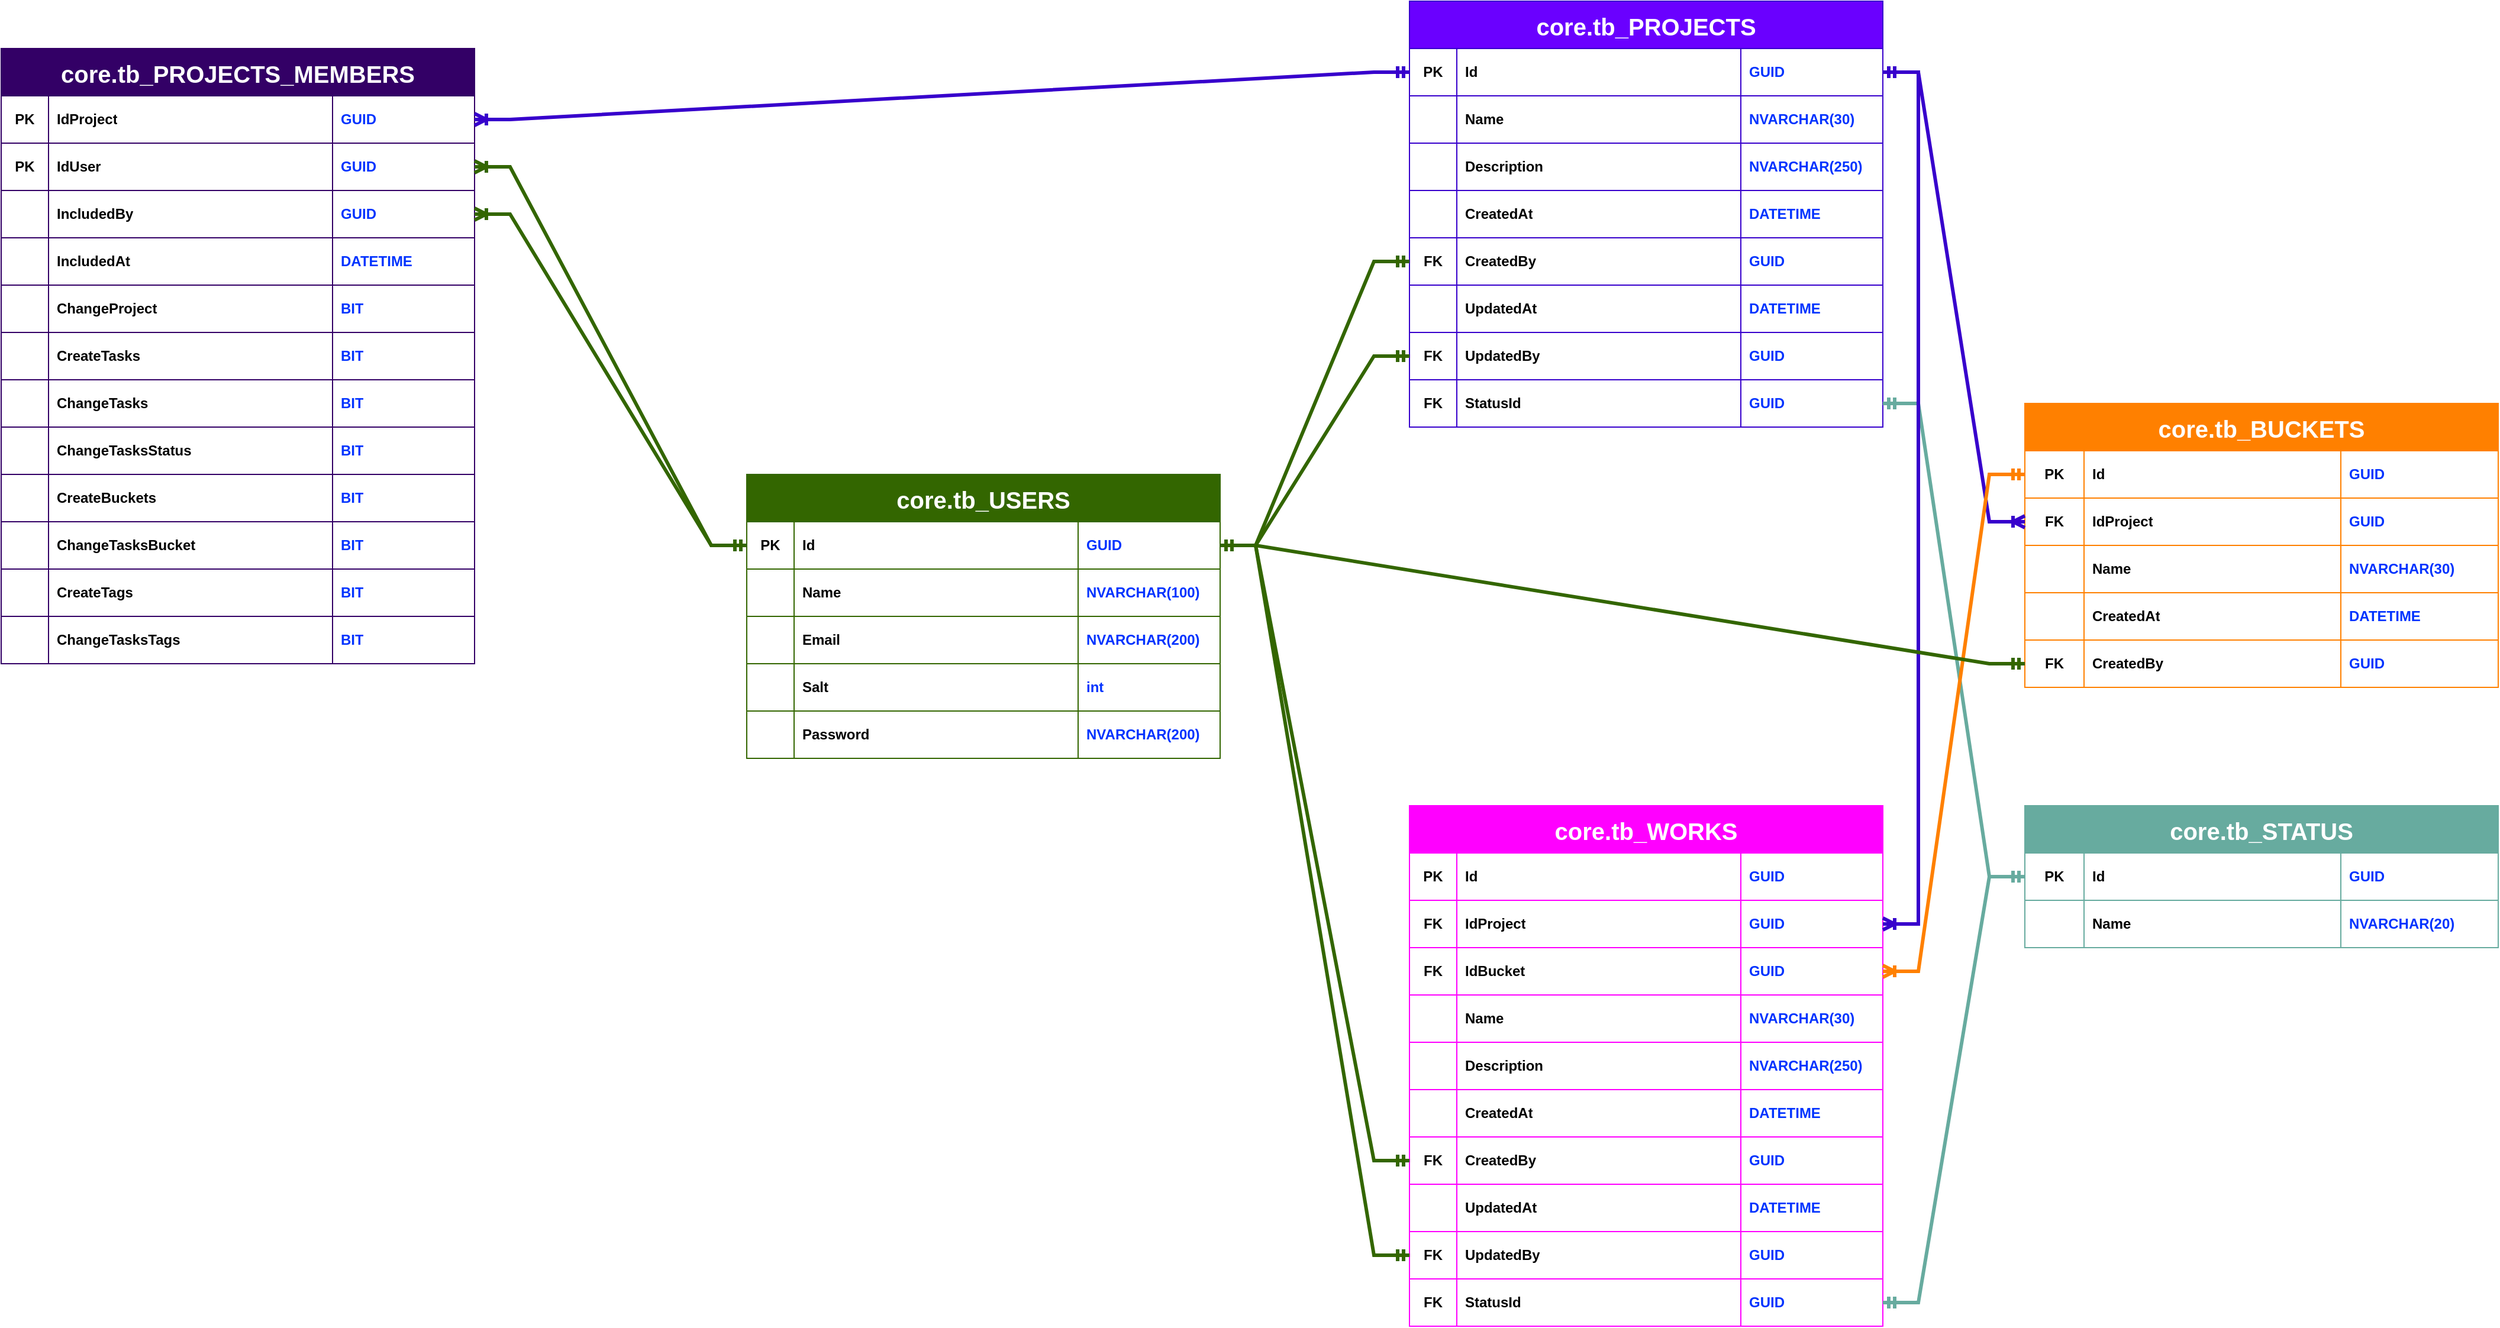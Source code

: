 <mxfile version="24.5.3" type="device">
  <diagram name="core" id="Or8uOjH5nFjIJHmu_Dz1">
    <mxGraphModel dx="1851" dy="788" grid="1" gridSize="10" guides="1" tooltips="1" connect="1" arrows="1" fold="1" page="0" pageScale="1" pageWidth="827" pageHeight="1169" math="0" shadow="0">
      <root>
        <mxCell id="0" />
        <mxCell id="1" parent="0" />
        <mxCell id="bGasV0_nglml6GjyVDKy-18" value="core.tb_PROJECTS" style="shape=table;startSize=40;container=1;collapsible=0;childLayout=tableLayout;fillColor=#6a00ff;fontColor=#ffffff;strokeColor=#3700CC;fontStyle=1;fontSize=20;" vertex="1" parent="1">
          <mxGeometry x="360" y="240" width="400" height="360" as="geometry" />
        </mxCell>
        <mxCell id="bGasV0_nglml6GjyVDKy-19" value="" style="shape=tableRow;horizontal=0;startSize=0;swimlaneHead=0;swimlaneBody=0;strokeColor=inherit;top=0;left=0;bottom=0;right=0;collapsible=0;dropTarget=0;fillColor=none;points=[[0,0.5],[1,0.5]];portConstraint=eastwest;" vertex="1" parent="bGasV0_nglml6GjyVDKy-18">
          <mxGeometry y="40" width="400" height="40" as="geometry" />
        </mxCell>
        <mxCell id="bGasV0_nglml6GjyVDKy-20" value="PK" style="shape=partialRectangle;html=1;whiteSpace=wrap;connectable=0;strokeColor=inherit;overflow=hidden;fillColor=none;top=0;left=0;bottom=0;right=0;pointerEvents=1;align=center;fontStyle=1" vertex="1" parent="bGasV0_nglml6GjyVDKy-19">
          <mxGeometry width="40" height="40" as="geometry">
            <mxRectangle width="40" height="40" as="alternateBounds" />
          </mxGeometry>
        </mxCell>
        <mxCell id="bGasV0_nglml6GjyVDKy-21" value="Id" style="shape=partialRectangle;html=1;whiteSpace=wrap;connectable=0;strokeColor=inherit;overflow=hidden;fillColor=none;top=0;left=0;bottom=0;right=0;pointerEvents=1;align=left;spacingLeft=5;fontStyle=1" vertex="1" parent="bGasV0_nglml6GjyVDKy-19">
          <mxGeometry x="40" width="240" height="40" as="geometry">
            <mxRectangle width="240" height="40" as="alternateBounds" />
          </mxGeometry>
        </mxCell>
        <mxCell id="bGasV0_nglml6GjyVDKy-22" value="GUID" style="shape=partialRectangle;html=1;whiteSpace=wrap;connectable=0;strokeColor=inherit;overflow=hidden;fillColor=none;top=0;left=0;bottom=0;right=0;pointerEvents=1;spacingLeft=5;align=left;fontColor=#0033ff;fontStyle=1" vertex="1" parent="bGasV0_nglml6GjyVDKy-19">
          <mxGeometry x="280" width="120" height="40" as="geometry">
            <mxRectangle width="120" height="40" as="alternateBounds" />
          </mxGeometry>
        </mxCell>
        <mxCell id="bGasV0_nglml6GjyVDKy-39" value="" style="shape=tableRow;horizontal=0;startSize=0;swimlaneHead=0;swimlaneBody=0;strokeColor=inherit;top=0;left=0;bottom=0;right=0;collapsible=0;dropTarget=0;fillColor=none;points=[[0,0.5],[1,0.5]];portConstraint=eastwest;" vertex="1" parent="bGasV0_nglml6GjyVDKy-18">
          <mxGeometry y="80" width="400" height="40" as="geometry" />
        </mxCell>
        <mxCell id="bGasV0_nglml6GjyVDKy-40" value="" style="shape=partialRectangle;html=1;whiteSpace=wrap;connectable=0;strokeColor=inherit;overflow=hidden;fillColor=none;top=0;left=0;bottom=0;right=0;pointerEvents=1;align=center;fontStyle=1" vertex="1" parent="bGasV0_nglml6GjyVDKy-39">
          <mxGeometry width="40" height="40" as="geometry">
            <mxRectangle width="40" height="40" as="alternateBounds" />
          </mxGeometry>
        </mxCell>
        <mxCell id="bGasV0_nglml6GjyVDKy-41" value="Name" style="shape=partialRectangle;html=1;whiteSpace=wrap;connectable=0;strokeColor=inherit;overflow=hidden;fillColor=none;top=0;left=0;bottom=0;right=0;pointerEvents=1;align=left;spacingLeft=5;fontStyle=1" vertex="1" parent="bGasV0_nglml6GjyVDKy-39">
          <mxGeometry x="40" width="240" height="40" as="geometry">
            <mxRectangle width="240" height="40" as="alternateBounds" />
          </mxGeometry>
        </mxCell>
        <mxCell id="bGasV0_nglml6GjyVDKy-42" value="NVARCHAR(30)" style="shape=partialRectangle;html=1;whiteSpace=wrap;connectable=0;strokeColor=inherit;overflow=hidden;fillColor=none;top=0;left=0;bottom=0;right=0;pointerEvents=1;spacingLeft=5;align=left;fontColor=#0033ff;fontStyle=1" vertex="1" parent="bGasV0_nglml6GjyVDKy-39">
          <mxGeometry x="280" width="120" height="40" as="geometry">
            <mxRectangle width="120" height="40" as="alternateBounds" />
          </mxGeometry>
        </mxCell>
        <mxCell id="bGasV0_nglml6GjyVDKy-43" value="" style="shape=tableRow;horizontal=0;startSize=0;swimlaneHead=0;swimlaneBody=0;strokeColor=inherit;top=0;left=0;bottom=0;right=0;collapsible=0;dropTarget=0;fillColor=none;points=[[0,0.5],[1,0.5]];portConstraint=eastwest;" vertex="1" parent="bGasV0_nglml6GjyVDKy-18">
          <mxGeometry y="120" width="400" height="40" as="geometry" />
        </mxCell>
        <mxCell id="bGasV0_nglml6GjyVDKy-44" value="" style="shape=partialRectangle;html=1;whiteSpace=wrap;connectable=0;strokeColor=inherit;overflow=hidden;fillColor=none;top=0;left=0;bottom=0;right=0;pointerEvents=1;align=center;fontStyle=1" vertex="1" parent="bGasV0_nglml6GjyVDKy-43">
          <mxGeometry width="40" height="40" as="geometry">
            <mxRectangle width="40" height="40" as="alternateBounds" />
          </mxGeometry>
        </mxCell>
        <mxCell id="bGasV0_nglml6GjyVDKy-45" value="Description" style="shape=partialRectangle;html=1;whiteSpace=wrap;connectable=0;strokeColor=inherit;overflow=hidden;fillColor=none;top=0;left=0;bottom=0;right=0;pointerEvents=1;align=left;spacingLeft=5;fontStyle=1" vertex="1" parent="bGasV0_nglml6GjyVDKy-43">
          <mxGeometry x="40" width="240" height="40" as="geometry">
            <mxRectangle width="240" height="40" as="alternateBounds" />
          </mxGeometry>
        </mxCell>
        <mxCell id="bGasV0_nglml6GjyVDKy-46" value="NVARCHAR(250)" style="shape=partialRectangle;html=1;whiteSpace=wrap;connectable=0;strokeColor=inherit;overflow=hidden;fillColor=none;top=0;left=0;bottom=0;right=0;pointerEvents=1;spacingLeft=5;align=left;fontColor=#0033ff;fontStyle=1" vertex="1" parent="bGasV0_nglml6GjyVDKy-43">
          <mxGeometry x="280" width="120" height="40" as="geometry">
            <mxRectangle width="120" height="40" as="alternateBounds" />
          </mxGeometry>
        </mxCell>
        <mxCell id="bGasV0_nglml6GjyVDKy-47" value="" style="shape=tableRow;horizontal=0;startSize=0;swimlaneHead=0;swimlaneBody=0;strokeColor=inherit;top=0;left=0;bottom=0;right=0;collapsible=0;dropTarget=0;fillColor=none;points=[[0,0.5],[1,0.5]];portConstraint=eastwest;" vertex="1" parent="bGasV0_nglml6GjyVDKy-18">
          <mxGeometry y="160" width="400" height="40" as="geometry" />
        </mxCell>
        <mxCell id="bGasV0_nglml6GjyVDKy-48" value="" style="shape=partialRectangle;html=1;whiteSpace=wrap;connectable=0;strokeColor=inherit;overflow=hidden;fillColor=none;top=0;left=0;bottom=0;right=0;pointerEvents=1;align=center;fontStyle=1" vertex="1" parent="bGasV0_nglml6GjyVDKy-47">
          <mxGeometry width="40" height="40" as="geometry">
            <mxRectangle width="40" height="40" as="alternateBounds" />
          </mxGeometry>
        </mxCell>
        <mxCell id="bGasV0_nglml6GjyVDKy-49" value="CreatedAt" style="shape=partialRectangle;html=1;whiteSpace=wrap;connectable=0;strokeColor=inherit;overflow=hidden;fillColor=none;top=0;left=0;bottom=0;right=0;pointerEvents=1;align=left;spacingLeft=5;fontStyle=1" vertex="1" parent="bGasV0_nglml6GjyVDKy-47">
          <mxGeometry x="40" width="240" height="40" as="geometry">
            <mxRectangle width="240" height="40" as="alternateBounds" />
          </mxGeometry>
        </mxCell>
        <mxCell id="bGasV0_nglml6GjyVDKy-50" value="DATETIME" style="shape=partialRectangle;html=1;whiteSpace=wrap;connectable=0;strokeColor=inherit;overflow=hidden;fillColor=none;top=0;left=0;bottom=0;right=0;pointerEvents=1;spacingLeft=5;align=left;fontColor=#0033ff;fontStyle=1" vertex="1" parent="bGasV0_nglml6GjyVDKy-47">
          <mxGeometry x="280" width="120" height="40" as="geometry">
            <mxRectangle width="120" height="40" as="alternateBounds" />
          </mxGeometry>
        </mxCell>
        <mxCell id="bGasV0_nglml6GjyVDKy-51" value="" style="shape=tableRow;horizontal=0;startSize=0;swimlaneHead=0;swimlaneBody=0;strokeColor=inherit;top=0;left=0;bottom=0;right=0;collapsible=0;dropTarget=0;fillColor=none;points=[[0,0.5],[1,0.5]];portConstraint=eastwest;" vertex="1" parent="bGasV0_nglml6GjyVDKy-18">
          <mxGeometry y="200" width="400" height="40" as="geometry" />
        </mxCell>
        <mxCell id="bGasV0_nglml6GjyVDKy-52" value="FK" style="shape=partialRectangle;html=1;whiteSpace=wrap;connectable=0;strokeColor=inherit;overflow=hidden;fillColor=none;top=0;left=0;bottom=0;right=0;pointerEvents=1;align=center;fontStyle=1" vertex="1" parent="bGasV0_nglml6GjyVDKy-51">
          <mxGeometry width="40" height="40" as="geometry">
            <mxRectangle width="40" height="40" as="alternateBounds" />
          </mxGeometry>
        </mxCell>
        <mxCell id="bGasV0_nglml6GjyVDKy-53" value="CreatedBy" style="shape=partialRectangle;html=1;whiteSpace=wrap;connectable=0;strokeColor=inherit;overflow=hidden;fillColor=none;top=0;left=0;bottom=0;right=0;pointerEvents=1;align=left;spacingLeft=5;fontStyle=1" vertex="1" parent="bGasV0_nglml6GjyVDKy-51">
          <mxGeometry x="40" width="240" height="40" as="geometry">
            <mxRectangle width="240" height="40" as="alternateBounds" />
          </mxGeometry>
        </mxCell>
        <mxCell id="bGasV0_nglml6GjyVDKy-54" value="GUID" style="shape=partialRectangle;html=1;whiteSpace=wrap;connectable=0;strokeColor=inherit;overflow=hidden;fillColor=none;top=0;left=0;bottom=0;right=0;pointerEvents=1;spacingLeft=5;align=left;fontColor=#0033ff;fontStyle=1" vertex="1" parent="bGasV0_nglml6GjyVDKy-51">
          <mxGeometry x="280" width="120" height="40" as="geometry">
            <mxRectangle width="120" height="40" as="alternateBounds" />
          </mxGeometry>
        </mxCell>
        <mxCell id="bGasV0_nglml6GjyVDKy-76" value="" style="shape=tableRow;horizontal=0;startSize=0;swimlaneHead=0;swimlaneBody=0;strokeColor=inherit;top=0;left=0;bottom=0;right=0;collapsible=0;dropTarget=0;fillColor=none;points=[[0,0.5],[1,0.5]];portConstraint=eastwest;" vertex="1" parent="bGasV0_nglml6GjyVDKy-18">
          <mxGeometry y="240" width="400" height="40" as="geometry" />
        </mxCell>
        <mxCell id="bGasV0_nglml6GjyVDKy-77" value="" style="shape=partialRectangle;html=1;whiteSpace=wrap;connectable=0;strokeColor=inherit;overflow=hidden;fillColor=none;top=0;left=0;bottom=0;right=0;pointerEvents=1;align=center;fontStyle=1" vertex="1" parent="bGasV0_nglml6GjyVDKy-76">
          <mxGeometry width="40" height="40" as="geometry">
            <mxRectangle width="40" height="40" as="alternateBounds" />
          </mxGeometry>
        </mxCell>
        <mxCell id="bGasV0_nglml6GjyVDKy-78" value="UpdatedAt" style="shape=partialRectangle;html=1;whiteSpace=wrap;connectable=0;strokeColor=inherit;overflow=hidden;fillColor=none;top=0;left=0;bottom=0;right=0;pointerEvents=1;align=left;spacingLeft=5;fontStyle=1" vertex="1" parent="bGasV0_nglml6GjyVDKy-76">
          <mxGeometry x="40" width="240" height="40" as="geometry">
            <mxRectangle width="240" height="40" as="alternateBounds" />
          </mxGeometry>
        </mxCell>
        <mxCell id="bGasV0_nglml6GjyVDKy-79" value="DATETIME" style="shape=partialRectangle;html=1;whiteSpace=wrap;connectable=0;strokeColor=inherit;overflow=hidden;fillColor=none;top=0;left=0;bottom=0;right=0;pointerEvents=1;spacingLeft=5;align=left;fontColor=#0033ff;fontStyle=1" vertex="1" parent="bGasV0_nglml6GjyVDKy-76">
          <mxGeometry x="280" width="120" height="40" as="geometry">
            <mxRectangle width="120" height="40" as="alternateBounds" />
          </mxGeometry>
        </mxCell>
        <mxCell id="bGasV0_nglml6GjyVDKy-80" value="" style="shape=tableRow;horizontal=0;startSize=0;swimlaneHead=0;swimlaneBody=0;strokeColor=inherit;top=0;left=0;bottom=0;right=0;collapsible=0;dropTarget=0;fillColor=none;points=[[0,0.5],[1,0.5]];portConstraint=eastwest;" vertex="1" parent="bGasV0_nglml6GjyVDKy-18">
          <mxGeometry y="280" width="400" height="40" as="geometry" />
        </mxCell>
        <mxCell id="bGasV0_nglml6GjyVDKy-81" value="FK" style="shape=partialRectangle;html=1;whiteSpace=wrap;connectable=0;strokeColor=inherit;overflow=hidden;fillColor=none;top=0;left=0;bottom=0;right=0;pointerEvents=1;align=center;fontStyle=1" vertex="1" parent="bGasV0_nglml6GjyVDKy-80">
          <mxGeometry width="40" height="40" as="geometry">
            <mxRectangle width="40" height="40" as="alternateBounds" />
          </mxGeometry>
        </mxCell>
        <mxCell id="bGasV0_nglml6GjyVDKy-82" value="UpdatedBy" style="shape=partialRectangle;html=1;whiteSpace=wrap;connectable=0;strokeColor=inherit;overflow=hidden;fillColor=none;top=0;left=0;bottom=0;right=0;pointerEvents=1;align=left;spacingLeft=5;fontStyle=1" vertex="1" parent="bGasV0_nglml6GjyVDKy-80">
          <mxGeometry x="40" width="240" height="40" as="geometry">
            <mxRectangle width="240" height="40" as="alternateBounds" />
          </mxGeometry>
        </mxCell>
        <mxCell id="bGasV0_nglml6GjyVDKy-83" value="GUID" style="shape=partialRectangle;html=1;whiteSpace=wrap;connectable=0;strokeColor=inherit;overflow=hidden;fillColor=none;top=0;left=0;bottom=0;right=0;pointerEvents=1;spacingLeft=5;align=left;fontColor=#0033ff;fontStyle=1" vertex="1" parent="bGasV0_nglml6GjyVDKy-80">
          <mxGeometry x="280" width="120" height="40" as="geometry">
            <mxRectangle width="120" height="40" as="alternateBounds" />
          </mxGeometry>
        </mxCell>
        <mxCell id="bGasV0_nglml6GjyVDKy-84" value="" style="shape=tableRow;horizontal=0;startSize=0;swimlaneHead=0;swimlaneBody=0;strokeColor=inherit;top=0;left=0;bottom=0;right=0;collapsible=0;dropTarget=0;fillColor=none;points=[[0,0.5],[1,0.5]];portConstraint=eastwest;" vertex="1" parent="bGasV0_nglml6GjyVDKy-18">
          <mxGeometry y="320" width="400" height="40" as="geometry" />
        </mxCell>
        <mxCell id="bGasV0_nglml6GjyVDKy-85" value="FK" style="shape=partialRectangle;html=1;whiteSpace=wrap;connectable=0;strokeColor=inherit;overflow=hidden;fillColor=none;top=0;left=0;bottom=0;right=0;pointerEvents=1;align=center;fontStyle=1" vertex="1" parent="bGasV0_nglml6GjyVDKy-84">
          <mxGeometry width="40" height="40" as="geometry">
            <mxRectangle width="40" height="40" as="alternateBounds" />
          </mxGeometry>
        </mxCell>
        <mxCell id="bGasV0_nglml6GjyVDKy-86" value="StatusId" style="shape=partialRectangle;html=1;whiteSpace=wrap;connectable=0;strokeColor=inherit;overflow=hidden;fillColor=none;top=0;left=0;bottom=0;right=0;pointerEvents=1;align=left;spacingLeft=5;fontStyle=1" vertex="1" parent="bGasV0_nglml6GjyVDKy-84">
          <mxGeometry x="40" width="240" height="40" as="geometry">
            <mxRectangle width="240" height="40" as="alternateBounds" />
          </mxGeometry>
        </mxCell>
        <mxCell id="bGasV0_nglml6GjyVDKy-87" value="GUID" style="shape=partialRectangle;html=1;whiteSpace=wrap;connectable=0;strokeColor=inherit;overflow=hidden;fillColor=none;top=0;left=0;bottom=0;right=0;pointerEvents=1;spacingLeft=5;align=left;fontColor=#0033ff;fontStyle=1" vertex="1" parent="bGasV0_nglml6GjyVDKy-84">
          <mxGeometry x="280" width="120" height="40" as="geometry">
            <mxRectangle width="120" height="40" as="alternateBounds" />
          </mxGeometry>
        </mxCell>
        <mxCell id="bGasV0_nglml6GjyVDKy-88" value="core.tb_STATUS" style="shape=table;startSize=40;container=1;collapsible=0;childLayout=tableLayout;fillColor=#67AB9F;fontColor=#ffffff;strokeColor=#67AB9F;fontStyle=1;fontSize=20;" vertex="1" parent="1">
          <mxGeometry x="880" y="920" width="400" height="120" as="geometry" />
        </mxCell>
        <mxCell id="bGasV0_nglml6GjyVDKy-89" value="" style="shape=tableRow;horizontal=0;startSize=0;swimlaneHead=0;swimlaneBody=0;strokeColor=inherit;top=0;left=0;bottom=0;right=0;collapsible=0;dropTarget=0;fillColor=none;points=[[0,0.5],[1,0.5]];portConstraint=eastwest;" vertex="1" parent="bGasV0_nglml6GjyVDKy-88">
          <mxGeometry y="40" width="400" height="40" as="geometry" />
        </mxCell>
        <mxCell id="bGasV0_nglml6GjyVDKy-90" value="PK" style="shape=partialRectangle;html=1;whiteSpace=wrap;connectable=0;strokeColor=inherit;overflow=hidden;fillColor=none;top=0;left=0;bottom=0;right=0;pointerEvents=1;align=center;fontStyle=1" vertex="1" parent="bGasV0_nglml6GjyVDKy-89">
          <mxGeometry width="50" height="40" as="geometry">
            <mxRectangle width="50" height="40" as="alternateBounds" />
          </mxGeometry>
        </mxCell>
        <mxCell id="bGasV0_nglml6GjyVDKy-91" value="Id" style="shape=partialRectangle;html=1;whiteSpace=wrap;connectable=0;strokeColor=inherit;overflow=hidden;fillColor=none;top=0;left=0;bottom=0;right=0;pointerEvents=1;align=left;spacingLeft=5;fontStyle=1" vertex="1" parent="bGasV0_nglml6GjyVDKy-89">
          <mxGeometry x="50" width="217" height="40" as="geometry">
            <mxRectangle width="217" height="40" as="alternateBounds" />
          </mxGeometry>
        </mxCell>
        <mxCell id="bGasV0_nglml6GjyVDKy-92" value="GUID" style="shape=partialRectangle;html=1;whiteSpace=wrap;connectable=0;strokeColor=inherit;overflow=hidden;fillColor=none;top=0;left=0;bottom=0;right=0;pointerEvents=1;spacingLeft=5;align=left;fontColor=#0033ff;fontStyle=1" vertex="1" parent="bGasV0_nglml6GjyVDKy-89">
          <mxGeometry x="267" width="133" height="40" as="geometry">
            <mxRectangle width="133" height="40" as="alternateBounds" />
          </mxGeometry>
        </mxCell>
        <mxCell id="bGasV0_nglml6GjyVDKy-93" value="" style="shape=tableRow;horizontal=0;startSize=0;swimlaneHead=0;swimlaneBody=0;strokeColor=inherit;top=0;left=0;bottom=0;right=0;collapsible=0;dropTarget=0;fillColor=none;points=[[0,0.5],[1,0.5]];portConstraint=eastwest;" vertex="1" parent="bGasV0_nglml6GjyVDKy-88">
          <mxGeometry y="80" width="400" height="40" as="geometry" />
        </mxCell>
        <mxCell id="bGasV0_nglml6GjyVDKy-94" value="" style="shape=partialRectangle;html=1;whiteSpace=wrap;connectable=0;strokeColor=inherit;overflow=hidden;fillColor=none;top=0;left=0;bottom=0;right=0;pointerEvents=1;align=center;fontStyle=1" vertex="1" parent="bGasV0_nglml6GjyVDKy-93">
          <mxGeometry width="50" height="40" as="geometry">
            <mxRectangle width="50" height="40" as="alternateBounds" />
          </mxGeometry>
        </mxCell>
        <mxCell id="bGasV0_nglml6GjyVDKy-95" value="Name" style="shape=partialRectangle;html=1;whiteSpace=wrap;connectable=0;strokeColor=inherit;overflow=hidden;fillColor=none;top=0;left=0;bottom=0;right=0;pointerEvents=1;align=left;spacingLeft=5;fontStyle=1" vertex="1" parent="bGasV0_nglml6GjyVDKy-93">
          <mxGeometry x="50" width="217" height="40" as="geometry">
            <mxRectangle width="217" height="40" as="alternateBounds" />
          </mxGeometry>
        </mxCell>
        <mxCell id="bGasV0_nglml6GjyVDKy-96" value="NVARCHAR(20)" style="shape=partialRectangle;html=1;whiteSpace=wrap;connectable=0;strokeColor=inherit;overflow=hidden;fillColor=none;top=0;left=0;bottom=0;right=0;pointerEvents=1;spacingLeft=5;align=left;fontColor=#0033ff;fontStyle=1" vertex="1" parent="bGasV0_nglml6GjyVDKy-93">
          <mxGeometry x="267" width="133" height="40" as="geometry">
            <mxRectangle width="133" height="40" as="alternateBounds" />
          </mxGeometry>
        </mxCell>
        <mxCell id="bGasV0_nglml6GjyVDKy-121" value="core.tb_USERS" style="shape=table;startSize=40;container=1;collapsible=0;childLayout=tableLayout;fillColor=#336600;fontColor=#ffffff;strokeColor=#336600;fontSize=20;fontStyle=1" vertex="1" parent="1">
          <mxGeometry x="-200" y="640" width="400" height="240" as="geometry" />
        </mxCell>
        <mxCell id="bGasV0_nglml6GjyVDKy-122" value="" style="shape=tableRow;horizontal=0;startSize=0;swimlaneHead=0;swimlaneBody=0;strokeColor=inherit;top=0;left=0;bottom=0;right=0;collapsible=0;dropTarget=0;fillColor=none;points=[[0,0.5],[1,0.5]];portConstraint=eastwest;" vertex="1" parent="bGasV0_nglml6GjyVDKy-121">
          <mxGeometry y="40" width="400" height="40" as="geometry" />
        </mxCell>
        <mxCell id="bGasV0_nglml6GjyVDKy-123" value="PK" style="shape=partialRectangle;html=1;whiteSpace=wrap;connectable=0;strokeColor=inherit;overflow=hidden;fillColor=none;top=0;left=0;bottom=0;right=0;pointerEvents=1;align=center;fontStyle=1" vertex="1" parent="bGasV0_nglml6GjyVDKy-122">
          <mxGeometry width="40" height="40" as="geometry">
            <mxRectangle width="40" height="40" as="alternateBounds" />
          </mxGeometry>
        </mxCell>
        <mxCell id="bGasV0_nglml6GjyVDKy-124" value="Id" style="shape=partialRectangle;html=1;whiteSpace=wrap;connectable=0;strokeColor=inherit;overflow=hidden;fillColor=none;top=0;left=0;bottom=0;right=0;pointerEvents=1;align=left;spacingLeft=5;fontStyle=1" vertex="1" parent="bGasV0_nglml6GjyVDKy-122">
          <mxGeometry x="40" width="240" height="40" as="geometry">
            <mxRectangle width="240" height="40" as="alternateBounds" />
          </mxGeometry>
        </mxCell>
        <mxCell id="bGasV0_nglml6GjyVDKy-125" value="GUID" style="shape=partialRectangle;html=1;whiteSpace=wrap;connectable=0;strokeColor=inherit;overflow=hidden;fillColor=none;top=0;left=0;bottom=0;right=0;pointerEvents=1;spacingLeft=5;align=left;fontColor=#0033ff;fontStyle=1" vertex="1" parent="bGasV0_nglml6GjyVDKy-122">
          <mxGeometry x="280" width="120" height="40" as="geometry">
            <mxRectangle width="120" height="40" as="alternateBounds" />
          </mxGeometry>
        </mxCell>
        <mxCell id="bGasV0_nglml6GjyVDKy-126" value="" style="shape=tableRow;horizontal=0;startSize=0;swimlaneHead=0;swimlaneBody=0;strokeColor=inherit;top=0;left=0;bottom=0;right=0;collapsible=0;dropTarget=0;fillColor=none;points=[[0,0.5],[1,0.5]];portConstraint=eastwest;" vertex="1" parent="bGasV0_nglml6GjyVDKy-121">
          <mxGeometry y="80" width="400" height="40" as="geometry" />
        </mxCell>
        <mxCell id="bGasV0_nglml6GjyVDKy-127" value="" style="shape=partialRectangle;html=1;whiteSpace=wrap;connectable=0;strokeColor=inherit;overflow=hidden;fillColor=none;top=0;left=0;bottom=0;right=0;pointerEvents=1;align=center;fontStyle=1" vertex="1" parent="bGasV0_nglml6GjyVDKy-126">
          <mxGeometry width="40" height="40" as="geometry">
            <mxRectangle width="40" height="40" as="alternateBounds" />
          </mxGeometry>
        </mxCell>
        <mxCell id="bGasV0_nglml6GjyVDKy-128" value="Name" style="shape=partialRectangle;html=1;whiteSpace=wrap;connectable=0;strokeColor=inherit;overflow=hidden;fillColor=none;top=0;left=0;bottom=0;right=0;pointerEvents=1;align=left;spacingLeft=5;fontStyle=1" vertex="1" parent="bGasV0_nglml6GjyVDKy-126">
          <mxGeometry x="40" width="240" height="40" as="geometry">
            <mxRectangle width="240" height="40" as="alternateBounds" />
          </mxGeometry>
        </mxCell>
        <mxCell id="bGasV0_nglml6GjyVDKy-129" value="NVARCHAR(100)" style="shape=partialRectangle;html=1;whiteSpace=wrap;connectable=0;strokeColor=inherit;overflow=hidden;fillColor=none;top=0;left=0;bottom=0;right=0;pointerEvents=1;spacingLeft=5;align=left;fontColor=#0033ff;fontStyle=1" vertex="1" parent="bGasV0_nglml6GjyVDKy-126">
          <mxGeometry x="280" width="120" height="40" as="geometry">
            <mxRectangle width="120" height="40" as="alternateBounds" />
          </mxGeometry>
        </mxCell>
        <mxCell id="bGasV0_nglml6GjyVDKy-130" value="" style="shape=tableRow;horizontal=0;startSize=0;swimlaneHead=0;swimlaneBody=0;strokeColor=inherit;top=0;left=0;bottom=0;right=0;collapsible=0;dropTarget=0;fillColor=none;points=[[0,0.5],[1,0.5]];portConstraint=eastwest;" vertex="1" parent="bGasV0_nglml6GjyVDKy-121">
          <mxGeometry y="120" width="400" height="40" as="geometry" />
        </mxCell>
        <mxCell id="bGasV0_nglml6GjyVDKy-131" value="" style="shape=partialRectangle;html=1;whiteSpace=wrap;connectable=0;strokeColor=inherit;overflow=hidden;fillColor=none;top=0;left=0;bottom=0;right=0;pointerEvents=1;align=center;fontStyle=1" vertex="1" parent="bGasV0_nglml6GjyVDKy-130">
          <mxGeometry width="40" height="40" as="geometry">
            <mxRectangle width="40" height="40" as="alternateBounds" />
          </mxGeometry>
        </mxCell>
        <mxCell id="bGasV0_nglml6GjyVDKy-132" value="Email" style="shape=partialRectangle;html=1;whiteSpace=wrap;connectable=0;strokeColor=inherit;overflow=hidden;fillColor=none;top=0;left=0;bottom=0;right=0;pointerEvents=1;align=left;spacingLeft=5;fontStyle=1" vertex="1" parent="bGasV0_nglml6GjyVDKy-130">
          <mxGeometry x="40" width="240" height="40" as="geometry">
            <mxRectangle width="240" height="40" as="alternateBounds" />
          </mxGeometry>
        </mxCell>
        <mxCell id="bGasV0_nglml6GjyVDKy-133" value="NVARCHAR(200)" style="shape=partialRectangle;html=1;whiteSpace=wrap;connectable=0;strokeColor=inherit;overflow=hidden;fillColor=none;top=0;left=0;bottom=0;right=0;pointerEvents=1;spacingLeft=5;align=left;fontColor=#0033ff;fontStyle=1" vertex="1" parent="bGasV0_nglml6GjyVDKy-130">
          <mxGeometry x="280" width="120" height="40" as="geometry">
            <mxRectangle width="120" height="40" as="alternateBounds" />
          </mxGeometry>
        </mxCell>
        <mxCell id="bGasV0_nglml6GjyVDKy-134" value="" style="shape=tableRow;horizontal=0;startSize=0;swimlaneHead=0;swimlaneBody=0;strokeColor=inherit;top=0;left=0;bottom=0;right=0;collapsible=0;dropTarget=0;fillColor=none;points=[[0,0.5],[1,0.5]];portConstraint=eastwest;" vertex="1" parent="bGasV0_nglml6GjyVDKy-121">
          <mxGeometry y="160" width="400" height="40" as="geometry" />
        </mxCell>
        <mxCell id="bGasV0_nglml6GjyVDKy-135" value="" style="shape=partialRectangle;html=1;whiteSpace=wrap;connectable=0;strokeColor=inherit;overflow=hidden;fillColor=none;top=0;left=0;bottom=0;right=0;pointerEvents=1;align=center;fontStyle=1" vertex="1" parent="bGasV0_nglml6GjyVDKy-134">
          <mxGeometry width="40" height="40" as="geometry">
            <mxRectangle width="40" height="40" as="alternateBounds" />
          </mxGeometry>
        </mxCell>
        <mxCell id="bGasV0_nglml6GjyVDKy-136" value="Salt" style="shape=partialRectangle;html=1;whiteSpace=wrap;connectable=0;strokeColor=inherit;overflow=hidden;fillColor=none;top=0;left=0;bottom=0;right=0;pointerEvents=1;align=left;spacingLeft=5;fontStyle=1" vertex="1" parent="bGasV0_nglml6GjyVDKy-134">
          <mxGeometry x="40" width="240" height="40" as="geometry">
            <mxRectangle width="240" height="40" as="alternateBounds" />
          </mxGeometry>
        </mxCell>
        <mxCell id="bGasV0_nglml6GjyVDKy-137" value="int" style="shape=partialRectangle;html=1;whiteSpace=wrap;connectable=0;strokeColor=inherit;overflow=hidden;fillColor=none;top=0;left=0;bottom=0;right=0;pointerEvents=1;spacingLeft=5;align=left;fontColor=#0033ff;fontStyle=1" vertex="1" parent="bGasV0_nglml6GjyVDKy-134">
          <mxGeometry x="280" width="120" height="40" as="geometry">
            <mxRectangle width="120" height="40" as="alternateBounds" />
          </mxGeometry>
        </mxCell>
        <mxCell id="bGasV0_nglml6GjyVDKy-138" value="" style="shape=tableRow;horizontal=0;startSize=0;swimlaneHead=0;swimlaneBody=0;strokeColor=inherit;top=0;left=0;bottom=0;right=0;collapsible=0;dropTarget=0;fillColor=none;points=[[0,0.5],[1,0.5]];portConstraint=eastwest;" vertex="1" parent="bGasV0_nglml6GjyVDKy-121">
          <mxGeometry y="200" width="400" height="40" as="geometry" />
        </mxCell>
        <mxCell id="bGasV0_nglml6GjyVDKy-139" value="" style="shape=partialRectangle;html=1;whiteSpace=wrap;connectable=0;strokeColor=inherit;overflow=hidden;fillColor=none;top=0;left=0;bottom=0;right=0;pointerEvents=1;align=center;fontStyle=1" vertex="1" parent="bGasV0_nglml6GjyVDKy-138">
          <mxGeometry width="40" height="40" as="geometry">
            <mxRectangle width="40" height="40" as="alternateBounds" />
          </mxGeometry>
        </mxCell>
        <mxCell id="bGasV0_nglml6GjyVDKy-140" value="Password" style="shape=partialRectangle;html=1;whiteSpace=wrap;connectable=0;strokeColor=inherit;overflow=hidden;fillColor=none;top=0;left=0;bottom=0;right=0;pointerEvents=1;align=left;spacingLeft=5;fontStyle=1" vertex="1" parent="bGasV0_nglml6GjyVDKy-138">
          <mxGeometry x="40" width="240" height="40" as="geometry">
            <mxRectangle width="240" height="40" as="alternateBounds" />
          </mxGeometry>
        </mxCell>
        <mxCell id="bGasV0_nglml6GjyVDKy-141" value="NVARCHAR(200)" style="shape=partialRectangle;html=1;whiteSpace=wrap;connectable=0;strokeColor=inherit;overflow=hidden;fillColor=none;top=0;left=0;bottom=0;right=0;pointerEvents=1;spacingLeft=5;align=left;fontColor=#0033ff;fontStyle=1" vertex="1" parent="bGasV0_nglml6GjyVDKy-138">
          <mxGeometry x="280" width="120" height="40" as="geometry">
            <mxRectangle width="120" height="40" as="alternateBounds" />
          </mxGeometry>
        </mxCell>
        <mxCell id="bGasV0_nglml6GjyVDKy-142" value="" style="edgeStyle=entityRelationEdgeStyle;fontSize=12;html=1;endArrow=ERmandOne;startArrow=ERmandOne;rounded=0;strokeColor=#336600;strokeWidth=3;entryX=0;entryY=0.5;entryDx=0;entryDy=0;" edge="1" parent="1" source="bGasV0_nglml6GjyVDKy-122" target="bGasV0_nglml6GjyVDKy-51">
          <mxGeometry width="100" height="100" relative="1" as="geometry">
            <mxPoint x="290" y="760" as="sourcePoint" />
            <mxPoint x="390" y="660" as="targetPoint" />
          </mxGeometry>
        </mxCell>
        <mxCell id="bGasV0_nglml6GjyVDKy-143" value="" style="edgeStyle=entityRelationEdgeStyle;fontSize=12;html=1;endArrow=ERmandOne;startArrow=ERmandOne;rounded=0;strokeColor=#336600;strokeWidth=3;" edge="1" parent="1" source="bGasV0_nglml6GjyVDKy-122" target="bGasV0_nglml6GjyVDKy-80">
          <mxGeometry width="100" height="100" relative="1" as="geometry">
            <mxPoint x="210" y="550" as="sourcePoint" />
            <mxPoint x="370" y="470" as="targetPoint" />
          </mxGeometry>
        </mxCell>
        <mxCell id="bGasV0_nglml6GjyVDKy-144" value="" style="edgeStyle=entityRelationEdgeStyle;fontSize=12;html=1;endArrow=ERmandOne;startArrow=ERmandOne;rounded=0;strokeColor=#67AB9F;strokeWidth=3;" edge="1" parent="1" source="bGasV0_nglml6GjyVDKy-84" target="bGasV0_nglml6GjyVDKy-89">
          <mxGeometry width="100" height="100" relative="1" as="geometry">
            <mxPoint x="180" y="840" as="sourcePoint" />
            <mxPoint x="340" y="840" as="targetPoint" />
          </mxGeometry>
        </mxCell>
        <mxCell id="bGasV0_nglml6GjyVDKy-145" value="core.tb_PROJECTS_MEMBERS" style="shape=table;startSize=40;container=1;collapsible=0;childLayout=tableLayout;fillColor=#330066;fontColor=#ffffff;strokeColor=#330066;fontStyle=1;fontSize=20;" vertex="1" parent="1">
          <mxGeometry x="-830" y="280" width="400" height="520" as="geometry" />
        </mxCell>
        <mxCell id="bGasV0_nglml6GjyVDKy-146" value="" style="shape=tableRow;horizontal=0;startSize=0;swimlaneHead=0;swimlaneBody=0;strokeColor=inherit;top=0;left=0;bottom=0;right=0;collapsible=0;dropTarget=0;fillColor=none;points=[[0,0.5],[1,0.5]];portConstraint=eastwest;" vertex="1" parent="bGasV0_nglml6GjyVDKy-145">
          <mxGeometry y="40" width="400" height="40" as="geometry" />
        </mxCell>
        <mxCell id="bGasV0_nglml6GjyVDKy-147" value="PK" style="shape=partialRectangle;html=1;whiteSpace=wrap;connectable=0;strokeColor=inherit;overflow=hidden;fillColor=none;top=0;left=0;bottom=0;right=0;pointerEvents=1;align=center;fontStyle=1" vertex="1" parent="bGasV0_nglml6GjyVDKy-146">
          <mxGeometry width="40" height="40" as="geometry">
            <mxRectangle width="40" height="40" as="alternateBounds" />
          </mxGeometry>
        </mxCell>
        <mxCell id="bGasV0_nglml6GjyVDKy-148" value="IdProject" style="shape=partialRectangle;html=1;whiteSpace=wrap;connectable=0;strokeColor=inherit;overflow=hidden;fillColor=none;top=0;left=0;bottom=0;right=0;pointerEvents=1;align=left;spacingLeft=5;fontStyle=1" vertex="1" parent="bGasV0_nglml6GjyVDKy-146">
          <mxGeometry x="40" width="240" height="40" as="geometry">
            <mxRectangle width="240" height="40" as="alternateBounds" />
          </mxGeometry>
        </mxCell>
        <mxCell id="bGasV0_nglml6GjyVDKy-149" value="GUID" style="shape=partialRectangle;html=1;whiteSpace=wrap;connectable=0;strokeColor=inherit;overflow=hidden;fillColor=none;top=0;left=0;bottom=0;right=0;pointerEvents=1;spacingLeft=5;align=left;fontColor=#0033ff;fontStyle=1" vertex="1" parent="bGasV0_nglml6GjyVDKy-146">
          <mxGeometry x="280" width="120" height="40" as="geometry">
            <mxRectangle width="120" height="40" as="alternateBounds" />
          </mxGeometry>
        </mxCell>
        <mxCell id="bGasV0_nglml6GjyVDKy-150" value="" style="shape=tableRow;horizontal=0;startSize=0;swimlaneHead=0;swimlaneBody=0;strokeColor=inherit;top=0;left=0;bottom=0;right=0;collapsible=0;dropTarget=0;fillColor=none;points=[[0,0.5],[1,0.5]];portConstraint=eastwest;" vertex="1" parent="bGasV0_nglml6GjyVDKy-145">
          <mxGeometry y="80" width="400" height="40" as="geometry" />
        </mxCell>
        <mxCell id="bGasV0_nglml6GjyVDKy-151" value="PK" style="shape=partialRectangle;html=1;whiteSpace=wrap;connectable=0;strokeColor=inherit;overflow=hidden;fillColor=none;top=0;left=0;bottom=0;right=0;pointerEvents=1;align=center;fontStyle=1" vertex="1" parent="bGasV0_nglml6GjyVDKy-150">
          <mxGeometry width="40" height="40" as="geometry">
            <mxRectangle width="40" height="40" as="alternateBounds" />
          </mxGeometry>
        </mxCell>
        <mxCell id="bGasV0_nglml6GjyVDKy-152" value="IdUser" style="shape=partialRectangle;html=1;whiteSpace=wrap;connectable=0;strokeColor=inherit;overflow=hidden;fillColor=none;top=0;left=0;bottom=0;right=0;pointerEvents=1;align=left;spacingLeft=5;fontStyle=1" vertex="1" parent="bGasV0_nglml6GjyVDKy-150">
          <mxGeometry x="40" width="240" height="40" as="geometry">
            <mxRectangle width="240" height="40" as="alternateBounds" />
          </mxGeometry>
        </mxCell>
        <mxCell id="bGasV0_nglml6GjyVDKy-153" value="GUID" style="shape=partialRectangle;html=1;whiteSpace=wrap;connectable=0;strokeColor=inherit;overflow=hidden;fillColor=none;top=0;left=0;bottom=0;right=0;pointerEvents=1;spacingLeft=5;align=left;fontColor=#0033ff;fontStyle=1" vertex="1" parent="bGasV0_nglml6GjyVDKy-150">
          <mxGeometry x="280" width="120" height="40" as="geometry">
            <mxRectangle width="120" height="40" as="alternateBounds" />
          </mxGeometry>
        </mxCell>
        <mxCell id="bGasV0_nglml6GjyVDKy-158" value="" style="shape=tableRow;horizontal=0;startSize=0;swimlaneHead=0;swimlaneBody=0;strokeColor=inherit;top=0;left=0;bottom=0;right=0;collapsible=0;dropTarget=0;fillColor=none;points=[[0,0.5],[1,0.5]];portConstraint=eastwest;" vertex="1" parent="bGasV0_nglml6GjyVDKy-145">
          <mxGeometry y="120" width="400" height="40" as="geometry" />
        </mxCell>
        <mxCell id="bGasV0_nglml6GjyVDKy-159" value="" style="shape=partialRectangle;html=1;whiteSpace=wrap;connectable=0;strokeColor=inherit;overflow=hidden;fillColor=none;top=0;left=0;bottom=0;right=0;pointerEvents=1;align=center;fontStyle=1" vertex="1" parent="bGasV0_nglml6GjyVDKy-158">
          <mxGeometry width="40" height="40" as="geometry">
            <mxRectangle width="40" height="40" as="alternateBounds" />
          </mxGeometry>
        </mxCell>
        <mxCell id="bGasV0_nglml6GjyVDKy-160" value="IncludedBy" style="shape=partialRectangle;html=1;whiteSpace=wrap;connectable=0;strokeColor=inherit;overflow=hidden;fillColor=none;top=0;left=0;bottom=0;right=0;pointerEvents=1;align=left;spacingLeft=5;fontStyle=1" vertex="1" parent="bGasV0_nglml6GjyVDKy-158">
          <mxGeometry x="40" width="240" height="40" as="geometry">
            <mxRectangle width="240" height="40" as="alternateBounds" />
          </mxGeometry>
        </mxCell>
        <mxCell id="bGasV0_nglml6GjyVDKy-161" value="GUID" style="shape=partialRectangle;html=1;whiteSpace=wrap;connectable=0;strokeColor=inherit;overflow=hidden;fillColor=none;top=0;left=0;bottom=0;right=0;pointerEvents=1;spacingLeft=5;align=left;fontColor=#0033ff;fontStyle=1" vertex="1" parent="bGasV0_nglml6GjyVDKy-158">
          <mxGeometry x="280" width="120" height="40" as="geometry">
            <mxRectangle width="120" height="40" as="alternateBounds" />
          </mxGeometry>
        </mxCell>
        <mxCell id="bGasV0_nglml6GjyVDKy-154" value="" style="shape=tableRow;horizontal=0;startSize=0;swimlaneHead=0;swimlaneBody=0;strokeColor=inherit;top=0;left=0;bottom=0;right=0;collapsible=0;dropTarget=0;fillColor=none;points=[[0,0.5],[1,0.5]];portConstraint=eastwest;" vertex="1" parent="bGasV0_nglml6GjyVDKy-145">
          <mxGeometry y="160" width="400" height="40" as="geometry" />
        </mxCell>
        <mxCell id="bGasV0_nglml6GjyVDKy-155" value="" style="shape=partialRectangle;html=1;whiteSpace=wrap;connectable=0;strokeColor=inherit;overflow=hidden;fillColor=none;top=0;left=0;bottom=0;right=0;pointerEvents=1;align=center;fontStyle=1" vertex="1" parent="bGasV0_nglml6GjyVDKy-154">
          <mxGeometry width="40" height="40" as="geometry">
            <mxRectangle width="40" height="40" as="alternateBounds" />
          </mxGeometry>
        </mxCell>
        <mxCell id="bGasV0_nglml6GjyVDKy-156" value="IncludedAt" style="shape=partialRectangle;html=1;whiteSpace=wrap;connectable=0;strokeColor=inherit;overflow=hidden;fillColor=none;top=0;left=0;bottom=0;right=0;pointerEvents=1;align=left;spacingLeft=5;fontStyle=1" vertex="1" parent="bGasV0_nglml6GjyVDKy-154">
          <mxGeometry x="40" width="240" height="40" as="geometry">
            <mxRectangle width="240" height="40" as="alternateBounds" />
          </mxGeometry>
        </mxCell>
        <mxCell id="bGasV0_nglml6GjyVDKy-157" value="DATETIME" style="shape=partialRectangle;html=1;whiteSpace=wrap;connectable=0;strokeColor=inherit;overflow=hidden;fillColor=none;top=0;left=0;bottom=0;right=0;pointerEvents=1;spacingLeft=5;align=left;fontColor=#0033ff;fontStyle=1" vertex="1" parent="bGasV0_nglml6GjyVDKy-154">
          <mxGeometry x="280" width="120" height="40" as="geometry">
            <mxRectangle width="120" height="40" as="alternateBounds" />
          </mxGeometry>
        </mxCell>
        <mxCell id="bGasV0_nglml6GjyVDKy-200" value="" style="shape=tableRow;horizontal=0;startSize=0;swimlaneHead=0;swimlaneBody=0;strokeColor=inherit;top=0;left=0;bottom=0;right=0;collapsible=0;dropTarget=0;fillColor=none;points=[[0,0.5],[1,0.5]];portConstraint=eastwest;" vertex="1" parent="bGasV0_nglml6GjyVDKy-145">
          <mxGeometry y="200" width="400" height="40" as="geometry" />
        </mxCell>
        <mxCell id="bGasV0_nglml6GjyVDKy-201" value="" style="shape=partialRectangle;html=1;whiteSpace=wrap;connectable=0;strokeColor=inherit;overflow=hidden;fillColor=none;top=0;left=0;bottom=0;right=0;pointerEvents=1;align=center;fontStyle=1" vertex="1" parent="bGasV0_nglml6GjyVDKy-200">
          <mxGeometry width="40" height="40" as="geometry">
            <mxRectangle width="40" height="40" as="alternateBounds" />
          </mxGeometry>
        </mxCell>
        <mxCell id="bGasV0_nglml6GjyVDKy-202" value="ChangeProject" style="shape=partialRectangle;html=1;whiteSpace=wrap;connectable=0;strokeColor=inherit;overflow=hidden;fillColor=none;top=0;left=0;bottom=0;right=0;pointerEvents=1;align=left;spacingLeft=5;fontStyle=1" vertex="1" parent="bGasV0_nglml6GjyVDKy-200">
          <mxGeometry x="40" width="240" height="40" as="geometry">
            <mxRectangle width="240" height="40" as="alternateBounds" />
          </mxGeometry>
        </mxCell>
        <mxCell id="bGasV0_nglml6GjyVDKy-203" value="BIT" style="shape=partialRectangle;html=1;whiteSpace=wrap;connectable=0;strokeColor=inherit;overflow=hidden;fillColor=none;top=0;left=0;bottom=0;right=0;pointerEvents=1;spacingLeft=5;align=left;fontColor=#0033ff;fontStyle=1" vertex="1" parent="bGasV0_nglml6GjyVDKy-200">
          <mxGeometry x="280" width="120" height="40" as="geometry">
            <mxRectangle width="120" height="40" as="alternateBounds" />
          </mxGeometry>
        </mxCell>
        <mxCell id="bGasV0_nglml6GjyVDKy-180" value="" style="shape=tableRow;horizontal=0;startSize=0;swimlaneHead=0;swimlaneBody=0;strokeColor=inherit;top=0;left=0;bottom=0;right=0;collapsible=0;dropTarget=0;fillColor=none;points=[[0,0.5],[1,0.5]];portConstraint=eastwest;" vertex="1" parent="bGasV0_nglml6GjyVDKy-145">
          <mxGeometry y="240" width="400" height="40" as="geometry" />
        </mxCell>
        <mxCell id="bGasV0_nglml6GjyVDKy-181" value="" style="shape=partialRectangle;html=1;whiteSpace=wrap;connectable=0;strokeColor=inherit;overflow=hidden;fillColor=none;top=0;left=0;bottom=0;right=0;pointerEvents=1;align=center;fontStyle=1" vertex="1" parent="bGasV0_nglml6GjyVDKy-180">
          <mxGeometry width="40" height="40" as="geometry">
            <mxRectangle width="40" height="40" as="alternateBounds" />
          </mxGeometry>
        </mxCell>
        <mxCell id="bGasV0_nglml6GjyVDKy-182" value="CreateTasks" style="shape=partialRectangle;html=1;whiteSpace=wrap;connectable=0;strokeColor=inherit;overflow=hidden;fillColor=none;top=0;left=0;bottom=0;right=0;pointerEvents=1;align=left;spacingLeft=5;fontStyle=1" vertex="1" parent="bGasV0_nglml6GjyVDKy-180">
          <mxGeometry x="40" width="240" height="40" as="geometry">
            <mxRectangle width="240" height="40" as="alternateBounds" />
          </mxGeometry>
        </mxCell>
        <mxCell id="bGasV0_nglml6GjyVDKy-183" value="BIT" style="shape=partialRectangle;html=1;whiteSpace=wrap;connectable=0;strokeColor=inherit;overflow=hidden;fillColor=none;top=0;left=0;bottom=0;right=0;pointerEvents=1;spacingLeft=5;align=left;fontColor=#0033ff;fontStyle=1" vertex="1" parent="bGasV0_nglml6GjyVDKy-180">
          <mxGeometry x="280" width="120" height="40" as="geometry">
            <mxRectangle width="120" height="40" as="alternateBounds" />
          </mxGeometry>
        </mxCell>
        <mxCell id="bGasV0_nglml6GjyVDKy-184" value="" style="shape=tableRow;horizontal=0;startSize=0;swimlaneHead=0;swimlaneBody=0;strokeColor=inherit;top=0;left=0;bottom=0;right=0;collapsible=0;dropTarget=0;fillColor=none;points=[[0,0.5],[1,0.5]];portConstraint=eastwest;" vertex="1" parent="bGasV0_nglml6GjyVDKy-145">
          <mxGeometry y="280" width="400" height="40" as="geometry" />
        </mxCell>
        <mxCell id="bGasV0_nglml6GjyVDKy-185" value="" style="shape=partialRectangle;html=1;whiteSpace=wrap;connectable=0;strokeColor=inherit;overflow=hidden;fillColor=none;top=0;left=0;bottom=0;right=0;pointerEvents=1;align=center;fontStyle=1" vertex="1" parent="bGasV0_nglml6GjyVDKy-184">
          <mxGeometry width="40" height="40" as="geometry">
            <mxRectangle width="40" height="40" as="alternateBounds" />
          </mxGeometry>
        </mxCell>
        <mxCell id="bGasV0_nglml6GjyVDKy-186" value="ChangeTasks" style="shape=partialRectangle;html=1;whiteSpace=wrap;connectable=0;strokeColor=inherit;overflow=hidden;fillColor=none;top=0;left=0;bottom=0;right=0;pointerEvents=1;align=left;spacingLeft=5;fontStyle=1" vertex="1" parent="bGasV0_nglml6GjyVDKy-184">
          <mxGeometry x="40" width="240" height="40" as="geometry">
            <mxRectangle width="240" height="40" as="alternateBounds" />
          </mxGeometry>
        </mxCell>
        <mxCell id="bGasV0_nglml6GjyVDKy-187" value="BIT" style="shape=partialRectangle;html=1;whiteSpace=wrap;connectable=0;strokeColor=inherit;overflow=hidden;fillColor=none;top=0;left=0;bottom=0;right=0;pointerEvents=1;spacingLeft=5;align=left;fontColor=#0033ff;fontStyle=1" vertex="1" parent="bGasV0_nglml6GjyVDKy-184">
          <mxGeometry x="280" width="120" height="40" as="geometry">
            <mxRectangle width="120" height="40" as="alternateBounds" />
          </mxGeometry>
        </mxCell>
        <mxCell id="bGasV0_nglml6GjyVDKy-188" value="" style="shape=tableRow;horizontal=0;startSize=0;swimlaneHead=0;swimlaneBody=0;strokeColor=inherit;top=0;left=0;bottom=0;right=0;collapsible=0;dropTarget=0;fillColor=none;points=[[0,0.5],[1,0.5]];portConstraint=eastwest;" vertex="1" parent="bGasV0_nglml6GjyVDKy-145">
          <mxGeometry y="320" width="400" height="40" as="geometry" />
        </mxCell>
        <mxCell id="bGasV0_nglml6GjyVDKy-189" value="" style="shape=partialRectangle;html=1;whiteSpace=wrap;connectable=0;strokeColor=inherit;overflow=hidden;fillColor=none;top=0;left=0;bottom=0;right=0;pointerEvents=1;align=center;fontStyle=1" vertex="1" parent="bGasV0_nglml6GjyVDKy-188">
          <mxGeometry width="40" height="40" as="geometry">
            <mxRectangle width="40" height="40" as="alternateBounds" />
          </mxGeometry>
        </mxCell>
        <mxCell id="bGasV0_nglml6GjyVDKy-190" value="ChangeTasksStatus" style="shape=partialRectangle;html=1;whiteSpace=wrap;connectable=0;strokeColor=inherit;overflow=hidden;fillColor=none;top=0;left=0;bottom=0;right=0;pointerEvents=1;align=left;spacingLeft=5;fontStyle=1" vertex="1" parent="bGasV0_nglml6GjyVDKy-188">
          <mxGeometry x="40" width="240" height="40" as="geometry">
            <mxRectangle width="240" height="40" as="alternateBounds" />
          </mxGeometry>
        </mxCell>
        <mxCell id="bGasV0_nglml6GjyVDKy-191" value="BIT" style="shape=partialRectangle;html=1;whiteSpace=wrap;connectable=0;strokeColor=inherit;overflow=hidden;fillColor=none;top=0;left=0;bottom=0;right=0;pointerEvents=1;spacingLeft=5;align=left;fontColor=#0033ff;fontStyle=1" vertex="1" parent="bGasV0_nglml6GjyVDKy-188">
          <mxGeometry x="280" width="120" height="40" as="geometry">
            <mxRectangle width="120" height="40" as="alternateBounds" />
          </mxGeometry>
        </mxCell>
        <mxCell id="bGasV0_nglml6GjyVDKy-192" value="" style="shape=tableRow;horizontal=0;startSize=0;swimlaneHead=0;swimlaneBody=0;strokeColor=inherit;top=0;left=0;bottom=0;right=0;collapsible=0;dropTarget=0;fillColor=none;points=[[0,0.5],[1,0.5]];portConstraint=eastwest;" vertex="1" parent="bGasV0_nglml6GjyVDKy-145">
          <mxGeometry y="360" width="400" height="40" as="geometry" />
        </mxCell>
        <mxCell id="bGasV0_nglml6GjyVDKy-193" value="" style="shape=partialRectangle;html=1;whiteSpace=wrap;connectable=0;strokeColor=inherit;overflow=hidden;fillColor=none;top=0;left=0;bottom=0;right=0;pointerEvents=1;align=center;fontStyle=1" vertex="1" parent="bGasV0_nglml6GjyVDKy-192">
          <mxGeometry width="40" height="40" as="geometry">
            <mxRectangle width="40" height="40" as="alternateBounds" />
          </mxGeometry>
        </mxCell>
        <mxCell id="bGasV0_nglml6GjyVDKy-194" value="CreateBuckets" style="shape=partialRectangle;html=1;whiteSpace=wrap;connectable=0;strokeColor=inherit;overflow=hidden;fillColor=none;top=0;left=0;bottom=0;right=0;pointerEvents=1;align=left;spacingLeft=5;fontStyle=1" vertex="1" parent="bGasV0_nglml6GjyVDKy-192">
          <mxGeometry x="40" width="240" height="40" as="geometry">
            <mxRectangle width="240" height="40" as="alternateBounds" />
          </mxGeometry>
        </mxCell>
        <mxCell id="bGasV0_nglml6GjyVDKy-195" value="BIT" style="shape=partialRectangle;html=1;whiteSpace=wrap;connectable=0;strokeColor=inherit;overflow=hidden;fillColor=none;top=0;left=0;bottom=0;right=0;pointerEvents=1;spacingLeft=5;align=left;fontColor=#0033ff;fontStyle=1" vertex="1" parent="bGasV0_nglml6GjyVDKy-192">
          <mxGeometry x="280" width="120" height="40" as="geometry">
            <mxRectangle width="120" height="40" as="alternateBounds" />
          </mxGeometry>
        </mxCell>
        <mxCell id="bGasV0_nglml6GjyVDKy-278" value="" style="shape=tableRow;horizontal=0;startSize=0;swimlaneHead=0;swimlaneBody=0;strokeColor=inherit;top=0;left=0;bottom=0;right=0;collapsible=0;dropTarget=0;fillColor=none;points=[[0,0.5],[1,0.5]];portConstraint=eastwest;" vertex="1" parent="bGasV0_nglml6GjyVDKy-145">
          <mxGeometry y="400" width="400" height="40" as="geometry" />
        </mxCell>
        <mxCell id="bGasV0_nglml6GjyVDKy-279" value="" style="shape=partialRectangle;html=1;whiteSpace=wrap;connectable=0;strokeColor=inherit;overflow=hidden;fillColor=none;top=0;left=0;bottom=0;right=0;pointerEvents=1;align=center;fontStyle=1" vertex="1" parent="bGasV0_nglml6GjyVDKy-278">
          <mxGeometry width="40" height="40" as="geometry">
            <mxRectangle width="40" height="40" as="alternateBounds" />
          </mxGeometry>
        </mxCell>
        <mxCell id="bGasV0_nglml6GjyVDKy-280" value="ChangeTasksBucket" style="shape=partialRectangle;html=1;whiteSpace=wrap;connectable=0;strokeColor=inherit;overflow=hidden;fillColor=none;top=0;left=0;bottom=0;right=0;pointerEvents=1;align=left;spacingLeft=5;fontStyle=1" vertex="1" parent="bGasV0_nglml6GjyVDKy-278">
          <mxGeometry x="40" width="240" height="40" as="geometry">
            <mxRectangle width="240" height="40" as="alternateBounds" />
          </mxGeometry>
        </mxCell>
        <mxCell id="bGasV0_nglml6GjyVDKy-281" value="BIT" style="shape=partialRectangle;html=1;whiteSpace=wrap;connectable=0;strokeColor=inherit;overflow=hidden;fillColor=none;top=0;left=0;bottom=0;right=0;pointerEvents=1;spacingLeft=5;align=left;fontColor=#0033ff;fontStyle=1" vertex="1" parent="bGasV0_nglml6GjyVDKy-278">
          <mxGeometry x="280" width="120" height="40" as="geometry">
            <mxRectangle width="120" height="40" as="alternateBounds" />
          </mxGeometry>
        </mxCell>
        <mxCell id="bGasV0_nglml6GjyVDKy-196" value="" style="shape=tableRow;horizontal=0;startSize=0;swimlaneHead=0;swimlaneBody=0;strokeColor=inherit;top=0;left=0;bottom=0;right=0;collapsible=0;dropTarget=0;fillColor=none;points=[[0,0.5],[1,0.5]];portConstraint=eastwest;" vertex="1" parent="bGasV0_nglml6GjyVDKy-145">
          <mxGeometry y="440" width="400" height="40" as="geometry" />
        </mxCell>
        <mxCell id="bGasV0_nglml6GjyVDKy-197" value="" style="shape=partialRectangle;html=1;whiteSpace=wrap;connectable=0;strokeColor=inherit;overflow=hidden;fillColor=none;top=0;left=0;bottom=0;right=0;pointerEvents=1;align=center;fontStyle=1" vertex="1" parent="bGasV0_nglml6GjyVDKy-196">
          <mxGeometry width="40" height="40" as="geometry">
            <mxRectangle width="40" height="40" as="alternateBounds" />
          </mxGeometry>
        </mxCell>
        <mxCell id="bGasV0_nglml6GjyVDKy-198" value="CreateTags" style="shape=partialRectangle;html=1;whiteSpace=wrap;connectable=0;strokeColor=inherit;overflow=hidden;fillColor=none;top=0;left=0;bottom=0;right=0;pointerEvents=1;align=left;spacingLeft=5;fontStyle=1" vertex="1" parent="bGasV0_nglml6GjyVDKy-196">
          <mxGeometry x="40" width="240" height="40" as="geometry">
            <mxRectangle width="240" height="40" as="alternateBounds" />
          </mxGeometry>
        </mxCell>
        <mxCell id="bGasV0_nglml6GjyVDKy-199" value="BIT" style="shape=partialRectangle;html=1;whiteSpace=wrap;connectable=0;strokeColor=inherit;overflow=hidden;fillColor=none;top=0;left=0;bottom=0;right=0;pointerEvents=1;spacingLeft=5;align=left;fontColor=#0033ff;fontStyle=1" vertex="1" parent="bGasV0_nglml6GjyVDKy-196">
          <mxGeometry x="280" width="120" height="40" as="geometry">
            <mxRectangle width="120" height="40" as="alternateBounds" />
          </mxGeometry>
        </mxCell>
        <mxCell id="bGasV0_nglml6GjyVDKy-274" value="" style="shape=tableRow;horizontal=0;startSize=0;swimlaneHead=0;swimlaneBody=0;strokeColor=inherit;top=0;left=0;bottom=0;right=0;collapsible=0;dropTarget=0;fillColor=none;points=[[0,0.5],[1,0.5]];portConstraint=eastwest;" vertex="1" parent="bGasV0_nglml6GjyVDKy-145">
          <mxGeometry y="480" width="400" height="40" as="geometry" />
        </mxCell>
        <mxCell id="bGasV0_nglml6GjyVDKy-275" value="" style="shape=partialRectangle;html=1;whiteSpace=wrap;connectable=0;strokeColor=inherit;overflow=hidden;fillColor=none;top=0;left=0;bottom=0;right=0;pointerEvents=1;align=center;fontStyle=1" vertex="1" parent="bGasV0_nglml6GjyVDKy-274">
          <mxGeometry width="40" height="40" as="geometry">
            <mxRectangle width="40" height="40" as="alternateBounds" />
          </mxGeometry>
        </mxCell>
        <mxCell id="bGasV0_nglml6GjyVDKy-276" value="ChangeTasksTags" style="shape=partialRectangle;html=1;whiteSpace=wrap;connectable=0;strokeColor=inherit;overflow=hidden;fillColor=none;top=0;left=0;bottom=0;right=0;pointerEvents=1;align=left;spacingLeft=5;fontStyle=1" vertex="1" parent="bGasV0_nglml6GjyVDKy-274">
          <mxGeometry x="40" width="240" height="40" as="geometry">
            <mxRectangle width="240" height="40" as="alternateBounds" />
          </mxGeometry>
        </mxCell>
        <mxCell id="bGasV0_nglml6GjyVDKy-277" value="BIT" style="shape=partialRectangle;html=1;whiteSpace=wrap;connectable=0;strokeColor=inherit;overflow=hidden;fillColor=none;top=0;left=0;bottom=0;right=0;pointerEvents=1;spacingLeft=5;align=left;fontColor=#0033ff;fontStyle=1" vertex="1" parent="bGasV0_nglml6GjyVDKy-274">
          <mxGeometry x="280" width="120" height="40" as="geometry">
            <mxRectangle width="120" height="40" as="alternateBounds" />
          </mxGeometry>
        </mxCell>
        <mxCell id="bGasV0_nglml6GjyVDKy-178" value="" style="edgeStyle=entityRelationEdgeStyle;fontSize=12;html=1;endArrow=ERmandOne;startArrow=ERoneToMany;rounded=0;strokeColor=#336600;strokeWidth=3;entryX=0;entryY=0.5;entryDx=0;entryDy=0;startFill=0;" edge="1" parent="1" source="bGasV0_nglml6GjyVDKy-150" target="bGasV0_nglml6GjyVDKy-122">
          <mxGeometry width="100" height="100" relative="1" as="geometry">
            <mxPoint x="-110" y="320" as="sourcePoint" />
            <mxPoint x="50" y="240" as="targetPoint" />
          </mxGeometry>
        </mxCell>
        <mxCell id="bGasV0_nglml6GjyVDKy-179" value="" style="edgeStyle=entityRelationEdgeStyle;fontSize=12;html=1;endArrow=ERmandOne;startArrow=ERoneToMany;rounded=0;strokeColor=#3700CC;strokeWidth=3;startFill=0;" edge="1" parent="1" source="bGasV0_nglml6GjyVDKy-146" target="bGasV0_nglml6GjyVDKy-19">
          <mxGeometry width="100" height="100" relative="1" as="geometry">
            <mxPoint x="60" y="400" as="sourcePoint" />
            <mxPoint x="220" y="320" as="targetPoint" />
          </mxGeometry>
        </mxCell>
        <mxCell id="bGasV0_nglml6GjyVDKy-204" value="core.tb_WORKS" style="shape=table;startSize=40;container=1;collapsible=0;childLayout=tableLayout;fillColor=#FF00FF;fontColor=#ffffff;strokeColor=#FF00FF;fontStyle=1;fontSize=20;" vertex="1" parent="1">
          <mxGeometry x="360" y="920" width="400" height="440" as="geometry" />
        </mxCell>
        <mxCell id="bGasV0_nglml6GjyVDKy-205" value="" style="shape=tableRow;horizontal=0;startSize=0;swimlaneHead=0;swimlaneBody=0;strokeColor=inherit;top=0;left=0;bottom=0;right=0;collapsible=0;dropTarget=0;fillColor=none;points=[[0,0.5],[1,0.5]];portConstraint=eastwest;" vertex="1" parent="bGasV0_nglml6GjyVDKy-204">
          <mxGeometry y="40" width="400" height="40" as="geometry" />
        </mxCell>
        <mxCell id="bGasV0_nglml6GjyVDKy-206" value="PK" style="shape=partialRectangle;html=1;whiteSpace=wrap;connectable=0;strokeColor=inherit;overflow=hidden;fillColor=none;top=0;left=0;bottom=0;right=0;pointerEvents=1;align=center;fontStyle=1" vertex="1" parent="bGasV0_nglml6GjyVDKy-205">
          <mxGeometry width="40" height="40" as="geometry">
            <mxRectangle width="40" height="40" as="alternateBounds" />
          </mxGeometry>
        </mxCell>
        <mxCell id="bGasV0_nglml6GjyVDKy-207" value="Id" style="shape=partialRectangle;html=1;whiteSpace=wrap;connectable=0;strokeColor=inherit;overflow=hidden;fillColor=none;top=0;left=0;bottom=0;right=0;pointerEvents=1;align=left;spacingLeft=5;fontStyle=1" vertex="1" parent="bGasV0_nglml6GjyVDKy-205">
          <mxGeometry x="40" width="240" height="40" as="geometry">
            <mxRectangle width="240" height="40" as="alternateBounds" />
          </mxGeometry>
        </mxCell>
        <mxCell id="bGasV0_nglml6GjyVDKy-208" value="GUID" style="shape=partialRectangle;html=1;whiteSpace=wrap;connectable=0;strokeColor=inherit;overflow=hidden;fillColor=none;top=0;left=0;bottom=0;right=0;pointerEvents=1;spacingLeft=5;align=left;fontColor=#0033ff;fontStyle=1" vertex="1" parent="bGasV0_nglml6GjyVDKy-205">
          <mxGeometry x="280" width="120" height="40" as="geometry">
            <mxRectangle width="120" height="40" as="alternateBounds" />
          </mxGeometry>
        </mxCell>
        <mxCell id="bGasV0_nglml6GjyVDKy-237" value="" style="shape=tableRow;horizontal=0;startSize=0;swimlaneHead=0;swimlaneBody=0;strokeColor=inherit;top=0;left=0;bottom=0;right=0;collapsible=0;dropTarget=0;fillColor=none;points=[[0,0.5],[1,0.5]];portConstraint=eastwest;" vertex="1" parent="bGasV0_nglml6GjyVDKy-204">
          <mxGeometry y="80" width="400" height="40" as="geometry" />
        </mxCell>
        <mxCell id="bGasV0_nglml6GjyVDKy-238" value="FK" style="shape=partialRectangle;html=1;whiteSpace=wrap;connectable=0;strokeColor=inherit;overflow=hidden;fillColor=none;top=0;left=0;bottom=0;right=0;pointerEvents=1;align=center;fontStyle=1" vertex="1" parent="bGasV0_nglml6GjyVDKy-237">
          <mxGeometry width="40" height="40" as="geometry">
            <mxRectangle width="40" height="40" as="alternateBounds" />
          </mxGeometry>
        </mxCell>
        <mxCell id="bGasV0_nglml6GjyVDKy-239" value="IdProject" style="shape=partialRectangle;html=1;whiteSpace=wrap;connectable=0;strokeColor=inherit;overflow=hidden;fillColor=none;top=0;left=0;bottom=0;right=0;pointerEvents=1;align=left;spacingLeft=5;fontStyle=1" vertex="1" parent="bGasV0_nglml6GjyVDKy-237">
          <mxGeometry x="40" width="240" height="40" as="geometry">
            <mxRectangle width="240" height="40" as="alternateBounds" />
          </mxGeometry>
        </mxCell>
        <mxCell id="bGasV0_nglml6GjyVDKy-240" value="GUID" style="shape=partialRectangle;html=1;whiteSpace=wrap;connectable=0;strokeColor=inherit;overflow=hidden;fillColor=none;top=0;left=0;bottom=0;right=0;pointerEvents=1;spacingLeft=5;align=left;fontColor=#0033ff;fontStyle=1" vertex="1" parent="bGasV0_nglml6GjyVDKy-237">
          <mxGeometry x="280" width="120" height="40" as="geometry">
            <mxRectangle width="120" height="40" as="alternateBounds" />
          </mxGeometry>
        </mxCell>
        <mxCell id="bGasV0_nglml6GjyVDKy-259" value="" style="shape=tableRow;horizontal=0;startSize=0;swimlaneHead=0;swimlaneBody=0;strokeColor=inherit;top=0;left=0;bottom=0;right=0;collapsible=0;dropTarget=0;fillColor=none;points=[[0,0.5],[1,0.5]];portConstraint=eastwest;" vertex="1" parent="bGasV0_nglml6GjyVDKy-204">
          <mxGeometry y="120" width="400" height="40" as="geometry" />
        </mxCell>
        <mxCell id="bGasV0_nglml6GjyVDKy-260" value="FK" style="shape=partialRectangle;html=1;whiteSpace=wrap;connectable=0;strokeColor=inherit;overflow=hidden;fillColor=none;top=0;left=0;bottom=0;right=0;pointerEvents=1;align=center;fontStyle=1" vertex="1" parent="bGasV0_nglml6GjyVDKy-259">
          <mxGeometry width="40" height="40" as="geometry">
            <mxRectangle width="40" height="40" as="alternateBounds" />
          </mxGeometry>
        </mxCell>
        <mxCell id="bGasV0_nglml6GjyVDKy-261" value="IdBucket" style="shape=partialRectangle;html=1;whiteSpace=wrap;connectable=0;strokeColor=inherit;overflow=hidden;fillColor=none;top=0;left=0;bottom=0;right=0;pointerEvents=1;align=left;spacingLeft=5;fontStyle=1" vertex="1" parent="bGasV0_nglml6GjyVDKy-259">
          <mxGeometry x="40" width="240" height="40" as="geometry">
            <mxRectangle width="240" height="40" as="alternateBounds" />
          </mxGeometry>
        </mxCell>
        <mxCell id="bGasV0_nglml6GjyVDKy-262" value="GUID" style="shape=partialRectangle;html=1;whiteSpace=wrap;connectable=0;strokeColor=inherit;overflow=hidden;fillColor=none;top=0;left=0;bottom=0;right=0;pointerEvents=1;spacingLeft=5;align=left;fontColor=#0033ff;fontStyle=1" vertex="1" parent="bGasV0_nglml6GjyVDKy-259">
          <mxGeometry x="280" width="120" height="40" as="geometry">
            <mxRectangle width="120" height="40" as="alternateBounds" />
          </mxGeometry>
        </mxCell>
        <mxCell id="bGasV0_nglml6GjyVDKy-209" value="" style="shape=tableRow;horizontal=0;startSize=0;swimlaneHead=0;swimlaneBody=0;strokeColor=inherit;top=0;left=0;bottom=0;right=0;collapsible=0;dropTarget=0;fillColor=none;points=[[0,0.5],[1,0.5]];portConstraint=eastwest;" vertex="1" parent="bGasV0_nglml6GjyVDKy-204">
          <mxGeometry y="160" width="400" height="40" as="geometry" />
        </mxCell>
        <mxCell id="bGasV0_nglml6GjyVDKy-210" value="" style="shape=partialRectangle;html=1;whiteSpace=wrap;connectable=0;strokeColor=inherit;overflow=hidden;fillColor=none;top=0;left=0;bottom=0;right=0;pointerEvents=1;align=center;fontStyle=1" vertex="1" parent="bGasV0_nglml6GjyVDKy-209">
          <mxGeometry width="40" height="40" as="geometry">
            <mxRectangle width="40" height="40" as="alternateBounds" />
          </mxGeometry>
        </mxCell>
        <mxCell id="bGasV0_nglml6GjyVDKy-211" value="Name" style="shape=partialRectangle;html=1;whiteSpace=wrap;connectable=0;strokeColor=inherit;overflow=hidden;fillColor=none;top=0;left=0;bottom=0;right=0;pointerEvents=1;align=left;spacingLeft=5;fontStyle=1" vertex="1" parent="bGasV0_nglml6GjyVDKy-209">
          <mxGeometry x="40" width="240" height="40" as="geometry">
            <mxRectangle width="240" height="40" as="alternateBounds" />
          </mxGeometry>
        </mxCell>
        <mxCell id="bGasV0_nglml6GjyVDKy-212" value="NVARCHAR(30)" style="shape=partialRectangle;html=1;whiteSpace=wrap;connectable=0;strokeColor=inherit;overflow=hidden;fillColor=none;top=0;left=0;bottom=0;right=0;pointerEvents=1;spacingLeft=5;align=left;fontColor=#0033ff;fontStyle=1" vertex="1" parent="bGasV0_nglml6GjyVDKy-209">
          <mxGeometry x="280" width="120" height="40" as="geometry">
            <mxRectangle width="120" height="40" as="alternateBounds" />
          </mxGeometry>
        </mxCell>
        <mxCell id="bGasV0_nglml6GjyVDKy-213" value="" style="shape=tableRow;horizontal=0;startSize=0;swimlaneHead=0;swimlaneBody=0;strokeColor=inherit;top=0;left=0;bottom=0;right=0;collapsible=0;dropTarget=0;fillColor=none;points=[[0,0.5],[1,0.5]];portConstraint=eastwest;" vertex="1" parent="bGasV0_nglml6GjyVDKy-204">
          <mxGeometry y="200" width="400" height="40" as="geometry" />
        </mxCell>
        <mxCell id="bGasV0_nglml6GjyVDKy-214" value="" style="shape=partialRectangle;html=1;whiteSpace=wrap;connectable=0;strokeColor=inherit;overflow=hidden;fillColor=none;top=0;left=0;bottom=0;right=0;pointerEvents=1;align=center;fontStyle=1" vertex="1" parent="bGasV0_nglml6GjyVDKy-213">
          <mxGeometry width="40" height="40" as="geometry">
            <mxRectangle width="40" height="40" as="alternateBounds" />
          </mxGeometry>
        </mxCell>
        <mxCell id="bGasV0_nglml6GjyVDKy-215" value="Description" style="shape=partialRectangle;html=1;whiteSpace=wrap;connectable=0;strokeColor=inherit;overflow=hidden;fillColor=none;top=0;left=0;bottom=0;right=0;pointerEvents=1;align=left;spacingLeft=5;fontStyle=1" vertex="1" parent="bGasV0_nglml6GjyVDKy-213">
          <mxGeometry x="40" width="240" height="40" as="geometry">
            <mxRectangle width="240" height="40" as="alternateBounds" />
          </mxGeometry>
        </mxCell>
        <mxCell id="bGasV0_nglml6GjyVDKy-216" value="NVARCHAR(250)" style="shape=partialRectangle;html=1;whiteSpace=wrap;connectable=0;strokeColor=inherit;overflow=hidden;fillColor=none;top=0;left=0;bottom=0;right=0;pointerEvents=1;spacingLeft=5;align=left;fontColor=#0033ff;fontStyle=1" vertex="1" parent="bGasV0_nglml6GjyVDKy-213">
          <mxGeometry x="280" width="120" height="40" as="geometry">
            <mxRectangle width="120" height="40" as="alternateBounds" />
          </mxGeometry>
        </mxCell>
        <mxCell id="bGasV0_nglml6GjyVDKy-217" value="" style="shape=tableRow;horizontal=0;startSize=0;swimlaneHead=0;swimlaneBody=0;strokeColor=inherit;top=0;left=0;bottom=0;right=0;collapsible=0;dropTarget=0;fillColor=none;points=[[0,0.5],[1,0.5]];portConstraint=eastwest;" vertex="1" parent="bGasV0_nglml6GjyVDKy-204">
          <mxGeometry y="240" width="400" height="40" as="geometry" />
        </mxCell>
        <mxCell id="bGasV0_nglml6GjyVDKy-218" value="" style="shape=partialRectangle;html=1;whiteSpace=wrap;connectable=0;strokeColor=inherit;overflow=hidden;fillColor=none;top=0;left=0;bottom=0;right=0;pointerEvents=1;align=center;fontStyle=1" vertex="1" parent="bGasV0_nglml6GjyVDKy-217">
          <mxGeometry width="40" height="40" as="geometry">
            <mxRectangle width="40" height="40" as="alternateBounds" />
          </mxGeometry>
        </mxCell>
        <mxCell id="bGasV0_nglml6GjyVDKy-219" value="CreatedAt" style="shape=partialRectangle;html=1;whiteSpace=wrap;connectable=0;strokeColor=inherit;overflow=hidden;fillColor=none;top=0;left=0;bottom=0;right=0;pointerEvents=1;align=left;spacingLeft=5;fontStyle=1" vertex="1" parent="bGasV0_nglml6GjyVDKy-217">
          <mxGeometry x="40" width="240" height="40" as="geometry">
            <mxRectangle width="240" height="40" as="alternateBounds" />
          </mxGeometry>
        </mxCell>
        <mxCell id="bGasV0_nglml6GjyVDKy-220" value="DATETIME" style="shape=partialRectangle;html=1;whiteSpace=wrap;connectable=0;strokeColor=inherit;overflow=hidden;fillColor=none;top=0;left=0;bottom=0;right=0;pointerEvents=1;spacingLeft=5;align=left;fontColor=#0033ff;fontStyle=1" vertex="1" parent="bGasV0_nglml6GjyVDKy-217">
          <mxGeometry x="280" width="120" height="40" as="geometry">
            <mxRectangle width="120" height="40" as="alternateBounds" />
          </mxGeometry>
        </mxCell>
        <mxCell id="bGasV0_nglml6GjyVDKy-221" value="" style="shape=tableRow;horizontal=0;startSize=0;swimlaneHead=0;swimlaneBody=0;strokeColor=inherit;top=0;left=0;bottom=0;right=0;collapsible=0;dropTarget=0;fillColor=none;points=[[0,0.5],[1,0.5]];portConstraint=eastwest;" vertex="1" parent="bGasV0_nglml6GjyVDKy-204">
          <mxGeometry y="280" width="400" height="40" as="geometry" />
        </mxCell>
        <mxCell id="bGasV0_nglml6GjyVDKy-222" value="FK" style="shape=partialRectangle;html=1;whiteSpace=wrap;connectable=0;strokeColor=inherit;overflow=hidden;fillColor=none;top=0;left=0;bottom=0;right=0;pointerEvents=1;align=center;fontStyle=1" vertex="1" parent="bGasV0_nglml6GjyVDKy-221">
          <mxGeometry width="40" height="40" as="geometry">
            <mxRectangle width="40" height="40" as="alternateBounds" />
          </mxGeometry>
        </mxCell>
        <mxCell id="bGasV0_nglml6GjyVDKy-223" value="CreatedBy" style="shape=partialRectangle;html=1;whiteSpace=wrap;connectable=0;strokeColor=inherit;overflow=hidden;fillColor=none;top=0;left=0;bottom=0;right=0;pointerEvents=1;align=left;spacingLeft=5;fontStyle=1" vertex="1" parent="bGasV0_nglml6GjyVDKy-221">
          <mxGeometry x="40" width="240" height="40" as="geometry">
            <mxRectangle width="240" height="40" as="alternateBounds" />
          </mxGeometry>
        </mxCell>
        <mxCell id="bGasV0_nglml6GjyVDKy-224" value="GUID" style="shape=partialRectangle;html=1;whiteSpace=wrap;connectable=0;strokeColor=inherit;overflow=hidden;fillColor=none;top=0;left=0;bottom=0;right=0;pointerEvents=1;spacingLeft=5;align=left;fontColor=#0033ff;fontStyle=1" vertex="1" parent="bGasV0_nglml6GjyVDKy-221">
          <mxGeometry x="280" width="120" height="40" as="geometry">
            <mxRectangle width="120" height="40" as="alternateBounds" />
          </mxGeometry>
        </mxCell>
        <mxCell id="bGasV0_nglml6GjyVDKy-225" value="" style="shape=tableRow;horizontal=0;startSize=0;swimlaneHead=0;swimlaneBody=0;strokeColor=inherit;top=0;left=0;bottom=0;right=0;collapsible=0;dropTarget=0;fillColor=none;points=[[0,0.5],[1,0.5]];portConstraint=eastwest;" vertex="1" parent="bGasV0_nglml6GjyVDKy-204">
          <mxGeometry y="320" width="400" height="40" as="geometry" />
        </mxCell>
        <mxCell id="bGasV0_nglml6GjyVDKy-226" value="" style="shape=partialRectangle;html=1;whiteSpace=wrap;connectable=0;strokeColor=inherit;overflow=hidden;fillColor=none;top=0;left=0;bottom=0;right=0;pointerEvents=1;align=center;fontStyle=1" vertex="1" parent="bGasV0_nglml6GjyVDKy-225">
          <mxGeometry width="40" height="40" as="geometry">
            <mxRectangle width="40" height="40" as="alternateBounds" />
          </mxGeometry>
        </mxCell>
        <mxCell id="bGasV0_nglml6GjyVDKy-227" value="UpdatedAt" style="shape=partialRectangle;html=1;whiteSpace=wrap;connectable=0;strokeColor=inherit;overflow=hidden;fillColor=none;top=0;left=0;bottom=0;right=0;pointerEvents=1;align=left;spacingLeft=5;fontStyle=1" vertex="1" parent="bGasV0_nglml6GjyVDKy-225">
          <mxGeometry x="40" width="240" height="40" as="geometry">
            <mxRectangle width="240" height="40" as="alternateBounds" />
          </mxGeometry>
        </mxCell>
        <mxCell id="bGasV0_nglml6GjyVDKy-228" value="DATETIME" style="shape=partialRectangle;html=1;whiteSpace=wrap;connectable=0;strokeColor=inherit;overflow=hidden;fillColor=none;top=0;left=0;bottom=0;right=0;pointerEvents=1;spacingLeft=5;align=left;fontColor=#0033ff;fontStyle=1" vertex="1" parent="bGasV0_nglml6GjyVDKy-225">
          <mxGeometry x="280" width="120" height="40" as="geometry">
            <mxRectangle width="120" height="40" as="alternateBounds" />
          </mxGeometry>
        </mxCell>
        <mxCell id="bGasV0_nglml6GjyVDKy-229" value="" style="shape=tableRow;horizontal=0;startSize=0;swimlaneHead=0;swimlaneBody=0;strokeColor=inherit;top=0;left=0;bottom=0;right=0;collapsible=0;dropTarget=0;fillColor=none;points=[[0,0.5],[1,0.5]];portConstraint=eastwest;" vertex="1" parent="bGasV0_nglml6GjyVDKy-204">
          <mxGeometry y="360" width="400" height="40" as="geometry" />
        </mxCell>
        <mxCell id="bGasV0_nglml6GjyVDKy-230" value="FK" style="shape=partialRectangle;html=1;whiteSpace=wrap;connectable=0;strokeColor=inherit;overflow=hidden;fillColor=none;top=0;left=0;bottom=0;right=0;pointerEvents=1;align=center;fontStyle=1" vertex="1" parent="bGasV0_nglml6GjyVDKy-229">
          <mxGeometry width="40" height="40" as="geometry">
            <mxRectangle width="40" height="40" as="alternateBounds" />
          </mxGeometry>
        </mxCell>
        <mxCell id="bGasV0_nglml6GjyVDKy-231" value="UpdatedBy" style="shape=partialRectangle;html=1;whiteSpace=wrap;connectable=0;strokeColor=inherit;overflow=hidden;fillColor=none;top=0;left=0;bottom=0;right=0;pointerEvents=1;align=left;spacingLeft=5;fontStyle=1" vertex="1" parent="bGasV0_nglml6GjyVDKy-229">
          <mxGeometry x="40" width="240" height="40" as="geometry">
            <mxRectangle width="240" height="40" as="alternateBounds" />
          </mxGeometry>
        </mxCell>
        <mxCell id="bGasV0_nglml6GjyVDKy-232" value="GUID" style="shape=partialRectangle;html=1;whiteSpace=wrap;connectable=0;strokeColor=inherit;overflow=hidden;fillColor=none;top=0;left=0;bottom=0;right=0;pointerEvents=1;spacingLeft=5;align=left;fontColor=#0033ff;fontStyle=1" vertex="1" parent="bGasV0_nglml6GjyVDKy-229">
          <mxGeometry x="280" width="120" height="40" as="geometry">
            <mxRectangle width="120" height="40" as="alternateBounds" />
          </mxGeometry>
        </mxCell>
        <mxCell id="bGasV0_nglml6GjyVDKy-233" value="" style="shape=tableRow;horizontal=0;startSize=0;swimlaneHead=0;swimlaneBody=0;strokeColor=inherit;top=0;left=0;bottom=0;right=0;collapsible=0;dropTarget=0;fillColor=none;points=[[0,0.5],[1,0.5]];portConstraint=eastwest;" vertex="1" parent="bGasV0_nglml6GjyVDKy-204">
          <mxGeometry y="400" width="400" height="40" as="geometry" />
        </mxCell>
        <mxCell id="bGasV0_nglml6GjyVDKy-234" value="FK" style="shape=partialRectangle;html=1;whiteSpace=wrap;connectable=0;strokeColor=inherit;overflow=hidden;fillColor=none;top=0;left=0;bottom=0;right=0;pointerEvents=1;align=center;fontStyle=1" vertex="1" parent="bGasV0_nglml6GjyVDKy-233">
          <mxGeometry width="40" height="40" as="geometry">
            <mxRectangle width="40" height="40" as="alternateBounds" />
          </mxGeometry>
        </mxCell>
        <mxCell id="bGasV0_nglml6GjyVDKy-235" value="StatusId" style="shape=partialRectangle;html=1;whiteSpace=wrap;connectable=0;strokeColor=inherit;overflow=hidden;fillColor=none;top=0;left=0;bottom=0;right=0;pointerEvents=1;align=left;spacingLeft=5;fontStyle=1" vertex="1" parent="bGasV0_nglml6GjyVDKy-233">
          <mxGeometry x="40" width="240" height="40" as="geometry">
            <mxRectangle width="240" height="40" as="alternateBounds" />
          </mxGeometry>
        </mxCell>
        <mxCell id="bGasV0_nglml6GjyVDKy-236" value="GUID" style="shape=partialRectangle;html=1;whiteSpace=wrap;connectable=0;strokeColor=inherit;overflow=hidden;fillColor=none;top=0;left=0;bottom=0;right=0;pointerEvents=1;spacingLeft=5;align=left;fontColor=#0033ff;fontStyle=1" vertex="1" parent="bGasV0_nglml6GjyVDKy-233">
          <mxGeometry x="280" width="120" height="40" as="geometry">
            <mxRectangle width="120" height="40" as="alternateBounds" />
          </mxGeometry>
        </mxCell>
        <mxCell id="bGasV0_nglml6GjyVDKy-241" value="" style="edgeStyle=entityRelationEdgeStyle;fontSize=12;html=1;endArrow=ERmandOne;startArrow=ERoneToMany;rounded=0;strokeColor=#3700CC;strokeWidth=3;startFill=0;" edge="1" parent="1" source="bGasV0_nglml6GjyVDKy-237" target="bGasV0_nglml6GjyVDKy-19">
          <mxGeometry width="100" height="100" relative="1" as="geometry">
            <mxPoint x="990" y="700" as="sourcePoint" />
            <mxPoint x="1770" y="130" as="targetPoint" />
          </mxGeometry>
        </mxCell>
        <mxCell id="bGasV0_nglml6GjyVDKy-242" value="" style="edgeStyle=entityRelationEdgeStyle;fontSize=12;html=1;endArrow=ERmandOne;startArrow=ERmandOne;rounded=0;strokeColor=#67AB9F;strokeWidth=3;" edge="1" parent="1" source="bGasV0_nglml6GjyVDKy-89" target="bGasV0_nglml6GjyVDKy-233">
          <mxGeometry width="100" height="100" relative="1" as="geometry">
            <mxPoint x="770" y="590" as="sourcePoint" />
            <mxPoint x="1030" y="780" as="targetPoint" />
          </mxGeometry>
        </mxCell>
        <mxCell id="bGasV0_nglml6GjyVDKy-243" value="" style="edgeStyle=entityRelationEdgeStyle;fontSize=12;html=1;endArrow=ERmandOne;startArrow=ERmandOne;rounded=0;strokeColor=#336600;strokeWidth=3;" edge="1" parent="1" source="bGasV0_nglml6GjyVDKy-122" target="bGasV0_nglml6GjyVDKy-221">
          <mxGeometry width="100" height="100" relative="1" as="geometry">
            <mxPoint x="210" y="710" as="sourcePoint" />
            <mxPoint x="370" y="550" as="targetPoint" />
          </mxGeometry>
        </mxCell>
        <mxCell id="bGasV0_nglml6GjyVDKy-244" value="" style="edgeStyle=entityRelationEdgeStyle;fontSize=12;html=1;endArrow=ERmandOne;startArrow=ERmandOne;rounded=0;strokeColor=#336600;strokeWidth=3;" edge="1" parent="1" source="bGasV0_nglml6GjyVDKy-122" target="bGasV0_nglml6GjyVDKy-229">
          <mxGeometry width="100" height="100" relative="1" as="geometry">
            <mxPoint x="210" y="710" as="sourcePoint" />
            <mxPoint x="370" y="990" as="targetPoint" />
          </mxGeometry>
        </mxCell>
        <mxCell id="bGasV0_nglml6GjyVDKy-245" value="core.tb_BUCKETS" style="shape=table;startSize=40;container=1;collapsible=0;childLayout=tableLayout;fillColor=#FF8000;fontColor=#ffffff;strokeColor=#FF8000;fontStyle=1;fontSize=20;" vertex="1" parent="1">
          <mxGeometry x="880" y="580" width="400" height="240" as="geometry" />
        </mxCell>
        <mxCell id="bGasV0_nglml6GjyVDKy-246" value="" style="shape=tableRow;horizontal=0;startSize=0;swimlaneHead=0;swimlaneBody=0;strokeColor=inherit;top=0;left=0;bottom=0;right=0;collapsible=0;dropTarget=0;fillColor=none;points=[[0,0.5],[1,0.5]];portConstraint=eastwest;" vertex="1" parent="bGasV0_nglml6GjyVDKy-245">
          <mxGeometry y="40" width="400" height="40" as="geometry" />
        </mxCell>
        <mxCell id="bGasV0_nglml6GjyVDKy-247" value="PK" style="shape=partialRectangle;html=1;whiteSpace=wrap;connectable=0;strokeColor=inherit;overflow=hidden;fillColor=none;top=0;left=0;bottom=0;right=0;pointerEvents=1;align=center;fontStyle=1" vertex="1" parent="bGasV0_nglml6GjyVDKy-246">
          <mxGeometry width="50" height="40" as="geometry">
            <mxRectangle width="50" height="40" as="alternateBounds" />
          </mxGeometry>
        </mxCell>
        <mxCell id="bGasV0_nglml6GjyVDKy-248" value="Id" style="shape=partialRectangle;html=1;whiteSpace=wrap;connectable=0;strokeColor=inherit;overflow=hidden;fillColor=none;top=0;left=0;bottom=0;right=0;pointerEvents=1;align=left;spacingLeft=5;fontStyle=1" vertex="1" parent="bGasV0_nglml6GjyVDKy-246">
          <mxGeometry x="50" width="217" height="40" as="geometry">
            <mxRectangle width="217" height="40" as="alternateBounds" />
          </mxGeometry>
        </mxCell>
        <mxCell id="bGasV0_nglml6GjyVDKy-249" value="GUID" style="shape=partialRectangle;html=1;whiteSpace=wrap;connectable=0;strokeColor=inherit;overflow=hidden;fillColor=none;top=0;left=0;bottom=0;right=0;pointerEvents=1;spacingLeft=5;align=left;fontColor=#0033ff;fontStyle=1" vertex="1" parent="bGasV0_nglml6GjyVDKy-246">
          <mxGeometry x="267" width="133" height="40" as="geometry">
            <mxRectangle width="133" height="40" as="alternateBounds" />
          </mxGeometry>
        </mxCell>
        <mxCell id="bGasV0_nglml6GjyVDKy-254" value="" style="shape=tableRow;horizontal=0;startSize=0;swimlaneHead=0;swimlaneBody=0;strokeColor=inherit;top=0;left=0;bottom=0;right=0;collapsible=0;dropTarget=0;fillColor=none;points=[[0,0.5],[1,0.5]];portConstraint=eastwest;" vertex="1" parent="bGasV0_nglml6GjyVDKy-245">
          <mxGeometry y="80" width="400" height="40" as="geometry" />
        </mxCell>
        <mxCell id="bGasV0_nglml6GjyVDKy-255" value="FK" style="shape=partialRectangle;html=1;whiteSpace=wrap;connectable=0;strokeColor=inherit;overflow=hidden;fillColor=none;top=0;left=0;bottom=0;right=0;pointerEvents=1;align=center;fontStyle=1" vertex="1" parent="bGasV0_nglml6GjyVDKy-254">
          <mxGeometry width="50" height="40" as="geometry">
            <mxRectangle width="50" height="40" as="alternateBounds" />
          </mxGeometry>
        </mxCell>
        <mxCell id="bGasV0_nglml6GjyVDKy-256" value="IdProject" style="shape=partialRectangle;html=1;whiteSpace=wrap;connectable=0;strokeColor=inherit;overflow=hidden;fillColor=none;top=0;left=0;bottom=0;right=0;pointerEvents=1;align=left;spacingLeft=5;fontStyle=1" vertex="1" parent="bGasV0_nglml6GjyVDKy-254">
          <mxGeometry x="50" width="217" height="40" as="geometry">
            <mxRectangle width="217" height="40" as="alternateBounds" />
          </mxGeometry>
        </mxCell>
        <mxCell id="bGasV0_nglml6GjyVDKy-257" value="GUID" style="shape=partialRectangle;html=1;whiteSpace=wrap;connectable=0;strokeColor=inherit;overflow=hidden;fillColor=none;top=0;left=0;bottom=0;right=0;pointerEvents=1;spacingLeft=5;align=left;fontColor=#0033ff;fontStyle=1" vertex="1" parent="bGasV0_nglml6GjyVDKy-254">
          <mxGeometry x="267" width="133" height="40" as="geometry">
            <mxRectangle width="133" height="40" as="alternateBounds" />
          </mxGeometry>
        </mxCell>
        <mxCell id="bGasV0_nglml6GjyVDKy-250" value="" style="shape=tableRow;horizontal=0;startSize=0;swimlaneHead=0;swimlaneBody=0;strokeColor=inherit;top=0;left=0;bottom=0;right=0;collapsible=0;dropTarget=0;fillColor=none;points=[[0,0.5],[1,0.5]];portConstraint=eastwest;" vertex="1" parent="bGasV0_nglml6GjyVDKy-245">
          <mxGeometry y="120" width="400" height="40" as="geometry" />
        </mxCell>
        <mxCell id="bGasV0_nglml6GjyVDKy-251" value="" style="shape=partialRectangle;html=1;whiteSpace=wrap;connectable=0;strokeColor=inherit;overflow=hidden;fillColor=none;top=0;left=0;bottom=0;right=0;pointerEvents=1;align=center;fontStyle=1" vertex="1" parent="bGasV0_nglml6GjyVDKy-250">
          <mxGeometry width="50" height="40" as="geometry">
            <mxRectangle width="50" height="40" as="alternateBounds" />
          </mxGeometry>
        </mxCell>
        <mxCell id="bGasV0_nglml6GjyVDKy-252" value="Name" style="shape=partialRectangle;html=1;whiteSpace=wrap;connectable=0;strokeColor=inherit;overflow=hidden;fillColor=none;top=0;left=0;bottom=0;right=0;pointerEvents=1;align=left;spacingLeft=5;fontStyle=1" vertex="1" parent="bGasV0_nglml6GjyVDKy-250">
          <mxGeometry x="50" width="217" height="40" as="geometry">
            <mxRectangle width="217" height="40" as="alternateBounds" />
          </mxGeometry>
        </mxCell>
        <mxCell id="bGasV0_nglml6GjyVDKy-253" value="NVARCHAR(30)" style="shape=partialRectangle;html=1;whiteSpace=wrap;connectable=0;strokeColor=inherit;overflow=hidden;fillColor=none;top=0;left=0;bottom=0;right=0;pointerEvents=1;spacingLeft=5;align=left;fontColor=#0033ff;fontStyle=1" vertex="1" parent="bGasV0_nglml6GjyVDKy-250">
          <mxGeometry x="267" width="133" height="40" as="geometry">
            <mxRectangle width="133" height="40" as="alternateBounds" />
          </mxGeometry>
        </mxCell>
        <mxCell id="bGasV0_nglml6GjyVDKy-264" value="" style="shape=tableRow;horizontal=0;startSize=0;swimlaneHead=0;swimlaneBody=0;strokeColor=inherit;top=0;left=0;bottom=0;right=0;collapsible=0;dropTarget=0;fillColor=none;points=[[0,0.5],[1,0.5]];portConstraint=eastwest;" vertex="1" parent="bGasV0_nglml6GjyVDKy-245">
          <mxGeometry y="160" width="400" height="40" as="geometry" />
        </mxCell>
        <mxCell id="bGasV0_nglml6GjyVDKy-265" value="" style="shape=partialRectangle;html=1;whiteSpace=wrap;connectable=0;strokeColor=inherit;overflow=hidden;fillColor=none;top=0;left=0;bottom=0;right=0;pointerEvents=1;align=center;fontStyle=1" vertex="1" parent="bGasV0_nglml6GjyVDKy-264">
          <mxGeometry width="50" height="40" as="geometry">
            <mxRectangle width="50" height="40" as="alternateBounds" />
          </mxGeometry>
        </mxCell>
        <mxCell id="bGasV0_nglml6GjyVDKy-266" value="CreatedAt" style="shape=partialRectangle;html=1;whiteSpace=wrap;connectable=0;strokeColor=inherit;overflow=hidden;fillColor=none;top=0;left=0;bottom=0;right=0;pointerEvents=1;align=left;spacingLeft=5;fontStyle=1" vertex="1" parent="bGasV0_nglml6GjyVDKy-264">
          <mxGeometry x="50" width="217" height="40" as="geometry">
            <mxRectangle width="217" height="40" as="alternateBounds" />
          </mxGeometry>
        </mxCell>
        <mxCell id="bGasV0_nglml6GjyVDKy-267" value="DATETIME" style="shape=partialRectangle;html=1;whiteSpace=wrap;connectable=0;strokeColor=inherit;overflow=hidden;fillColor=none;top=0;left=0;bottom=0;right=0;pointerEvents=1;spacingLeft=5;align=left;fontColor=#0033ff;fontStyle=1" vertex="1" parent="bGasV0_nglml6GjyVDKy-264">
          <mxGeometry x="267" width="133" height="40" as="geometry">
            <mxRectangle width="133" height="40" as="alternateBounds" />
          </mxGeometry>
        </mxCell>
        <mxCell id="bGasV0_nglml6GjyVDKy-268" value="" style="shape=tableRow;horizontal=0;startSize=0;swimlaneHead=0;swimlaneBody=0;strokeColor=inherit;top=0;left=0;bottom=0;right=0;collapsible=0;dropTarget=0;fillColor=none;points=[[0,0.5],[1,0.5]];portConstraint=eastwest;" vertex="1" parent="bGasV0_nglml6GjyVDKy-245">
          <mxGeometry y="200" width="400" height="40" as="geometry" />
        </mxCell>
        <mxCell id="bGasV0_nglml6GjyVDKy-269" value="FK" style="shape=partialRectangle;html=1;whiteSpace=wrap;connectable=0;strokeColor=inherit;overflow=hidden;fillColor=none;top=0;left=0;bottom=0;right=0;pointerEvents=1;align=center;fontStyle=1" vertex="1" parent="bGasV0_nglml6GjyVDKy-268">
          <mxGeometry width="50" height="40" as="geometry">
            <mxRectangle width="50" height="40" as="alternateBounds" />
          </mxGeometry>
        </mxCell>
        <mxCell id="bGasV0_nglml6GjyVDKy-270" value="CreatedBy" style="shape=partialRectangle;html=1;whiteSpace=wrap;connectable=0;strokeColor=inherit;overflow=hidden;fillColor=none;top=0;left=0;bottom=0;right=0;pointerEvents=1;align=left;spacingLeft=5;fontStyle=1" vertex="1" parent="bGasV0_nglml6GjyVDKy-268">
          <mxGeometry x="50" width="217" height="40" as="geometry">
            <mxRectangle width="217" height="40" as="alternateBounds" />
          </mxGeometry>
        </mxCell>
        <mxCell id="bGasV0_nglml6GjyVDKy-271" value="GUID" style="shape=partialRectangle;html=1;whiteSpace=wrap;connectable=0;strokeColor=inherit;overflow=hidden;fillColor=none;top=0;left=0;bottom=0;right=0;pointerEvents=1;spacingLeft=5;align=left;fontColor=#0033ff;fontStyle=1" vertex="1" parent="bGasV0_nglml6GjyVDKy-268">
          <mxGeometry x="267" width="133" height="40" as="geometry">
            <mxRectangle width="133" height="40" as="alternateBounds" />
          </mxGeometry>
        </mxCell>
        <mxCell id="bGasV0_nglml6GjyVDKy-258" value="" style="edgeStyle=entityRelationEdgeStyle;fontSize=12;html=1;endArrow=ERmandOne;startArrow=ERoneToMany;rounded=0;strokeColor=#3700CC;strokeWidth=3;startFill=0;exitX=0;exitY=0.5;exitDx=0;exitDy=0;" edge="1" parent="1" source="bGasV0_nglml6GjyVDKy-254" target="bGasV0_nglml6GjyVDKy-19">
          <mxGeometry width="100" height="100" relative="1" as="geometry">
            <mxPoint x="770" y="830" as="sourcePoint" />
            <mxPoint x="770" y="310" as="targetPoint" />
          </mxGeometry>
        </mxCell>
        <mxCell id="bGasV0_nglml6GjyVDKy-263" value="" style="edgeStyle=entityRelationEdgeStyle;fontSize=12;html=1;endArrow=ERmandOne;startArrow=ERoneToMany;rounded=0;strokeColor=#FF8000;strokeWidth=3;startFill=0;" edge="1" parent="1" source="bGasV0_nglml6GjyVDKy-259" target="bGasV0_nglml6GjyVDKy-246">
          <mxGeometry width="100" height="100" relative="1" as="geometry">
            <mxPoint x="890" y="690" as="sourcePoint" />
            <mxPoint x="770" y="310" as="targetPoint" />
          </mxGeometry>
        </mxCell>
        <mxCell id="bGasV0_nglml6GjyVDKy-272" value="" style="edgeStyle=entityRelationEdgeStyle;fontSize=12;html=1;endArrow=ERmandOne;startArrow=ERmandOne;rounded=0;strokeColor=#336600;strokeWidth=3;" edge="1" parent="1" source="bGasV0_nglml6GjyVDKy-122" target="bGasV0_nglml6GjyVDKy-268">
          <mxGeometry width="100" height="100" relative="1" as="geometry">
            <mxPoint x="210" y="710" as="sourcePoint" />
            <mxPoint x="370" y="550" as="targetPoint" />
          </mxGeometry>
        </mxCell>
        <mxCell id="bGasV0_nglml6GjyVDKy-273" value="" style="edgeStyle=entityRelationEdgeStyle;fontSize=12;html=1;endArrow=ERmandOne;startArrow=ERoneToMany;rounded=0;strokeColor=#336600;strokeWidth=3;entryX=0;entryY=0.5;entryDx=0;entryDy=0;startFill=0;" edge="1" parent="1" source="bGasV0_nglml6GjyVDKy-158" target="bGasV0_nglml6GjyVDKy-122">
          <mxGeometry width="100" height="100" relative="1" as="geometry">
            <mxPoint x="-420" y="390" as="sourcePoint" />
            <mxPoint x="-190" y="710" as="targetPoint" />
          </mxGeometry>
        </mxCell>
      </root>
    </mxGraphModel>
  </diagram>
</mxfile>
